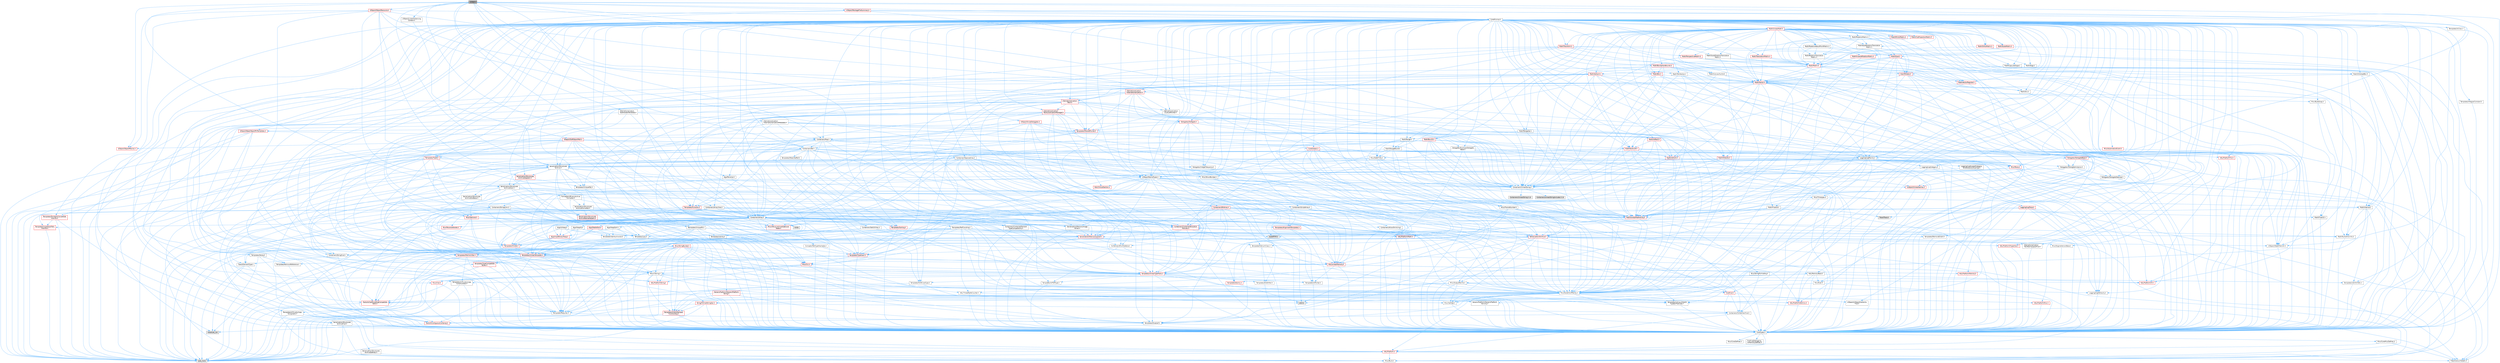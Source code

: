 digraph "Linker.h"
{
 // INTERACTIVE_SVG=YES
 // LATEX_PDF_SIZE
  bgcolor="transparent";
  edge [fontname=Helvetica,fontsize=10,labelfontname=Helvetica,labelfontsize=10];
  node [fontname=Helvetica,fontsize=10,shape=box,height=0.2,width=0.4];
  Node1 [id="Node000001",label="Linker.h",height=0.2,width=0.4,color="gray40", fillcolor="grey60", style="filled", fontcolor="black",tooltip=" "];
  Node1 -> Node2 [id="edge1_Node000001_Node000002",color="steelblue1",style="solid",tooltip=" "];
  Node2 [id="Node000002",label="Containers/Array.h",height=0.2,width=0.4,color="grey40", fillcolor="white", style="filled",URL="$df/dd0/Array_8h.html",tooltip=" "];
  Node2 -> Node3 [id="edge2_Node000002_Node000003",color="steelblue1",style="solid",tooltip=" "];
  Node3 [id="Node000003",label="CoreTypes.h",height=0.2,width=0.4,color="grey40", fillcolor="white", style="filled",URL="$dc/dec/CoreTypes_8h.html",tooltip=" "];
  Node3 -> Node4 [id="edge3_Node000003_Node000004",color="steelblue1",style="solid",tooltip=" "];
  Node4 [id="Node000004",label="HAL/Platform.h",height=0.2,width=0.4,color="red", fillcolor="#FFF0F0", style="filled",URL="$d9/dd0/Platform_8h.html",tooltip=" "];
  Node4 -> Node5 [id="edge4_Node000004_Node000005",color="steelblue1",style="solid",tooltip=" "];
  Node5 [id="Node000005",label="Misc/Build.h",height=0.2,width=0.4,color="grey40", fillcolor="white", style="filled",URL="$d3/dbb/Build_8h.html",tooltip=" "];
  Node4 -> Node7 [id="edge5_Node000004_Node000007",color="steelblue1",style="solid",tooltip=" "];
  Node7 [id="Node000007",label="type_traits",height=0.2,width=0.4,color="grey60", fillcolor="#E0E0E0", style="filled",tooltip=" "];
  Node4 -> Node8 [id="edge6_Node000004_Node000008",color="steelblue1",style="solid",tooltip=" "];
  Node8 [id="Node000008",label="PreprocessorHelpers.h",height=0.2,width=0.4,color="grey40", fillcolor="white", style="filled",URL="$db/ddb/PreprocessorHelpers_8h.html",tooltip=" "];
  Node3 -> Node14 [id="edge7_Node000003_Node000014",color="steelblue1",style="solid",tooltip=" "];
  Node14 [id="Node000014",label="ProfilingDebugging\l/UMemoryDefines.h",height=0.2,width=0.4,color="grey40", fillcolor="white", style="filled",URL="$d2/da2/UMemoryDefines_8h.html",tooltip=" "];
  Node3 -> Node15 [id="edge8_Node000003_Node000015",color="steelblue1",style="solid",tooltip=" "];
  Node15 [id="Node000015",label="Misc/CoreMiscDefines.h",height=0.2,width=0.4,color="grey40", fillcolor="white", style="filled",URL="$da/d38/CoreMiscDefines_8h.html",tooltip=" "];
  Node15 -> Node4 [id="edge9_Node000015_Node000004",color="steelblue1",style="solid",tooltip=" "];
  Node15 -> Node8 [id="edge10_Node000015_Node000008",color="steelblue1",style="solid",tooltip=" "];
  Node3 -> Node16 [id="edge11_Node000003_Node000016",color="steelblue1",style="solid",tooltip=" "];
  Node16 [id="Node000016",label="Misc/CoreDefines.h",height=0.2,width=0.4,color="grey40", fillcolor="white", style="filled",URL="$d3/dd2/CoreDefines_8h.html",tooltip=" "];
  Node2 -> Node17 [id="edge12_Node000002_Node000017",color="steelblue1",style="solid",tooltip=" "];
  Node17 [id="Node000017",label="Misc/AssertionMacros.h",height=0.2,width=0.4,color="grey40", fillcolor="white", style="filled",URL="$d0/dfa/AssertionMacros_8h.html",tooltip=" "];
  Node17 -> Node3 [id="edge13_Node000017_Node000003",color="steelblue1",style="solid",tooltip=" "];
  Node17 -> Node4 [id="edge14_Node000017_Node000004",color="steelblue1",style="solid",tooltip=" "];
  Node17 -> Node18 [id="edge15_Node000017_Node000018",color="steelblue1",style="solid",tooltip=" "];
  Node18 [id="Node000018",label="HAL/PlatformMisc.h",height=0.2,width=0.4,color="red", fillcolor="#FFF0F0", style="filled",URL="$d0/df5/PlatformMisc_8h.html",tooltip=" "];
  Node18 -> Node3 [id="edge16_Node000018_Node000003",color="steelblue1",style="solid",tooltip=" "];
  Node17 -> Node8 [id="edge17_Node000017_Node000008",color="steelblue1",style="solid",tooltip=" "];
  Node17 -> Node54 [id="edge18_Node000017_Node000054",color="steelblue1",style="solid",tooltip=" "];
  Node54 [id="Node000054",label="Templates/EnableIf.h",height=0.2,width=0.4,color="grey40", fillcolor="white", style="filled",URL="$d7/d60/EnableIf_8h.html",tooltip=" "];
  Node54 -> Node3 [id="edge19_Node000054_Node000003",color="steelblue1",style="solid",tooltip=" "];
  Node17 -> Node55 [id="edge20_Node000017_Node000055",color="steelblue1",style="solid",tooltip=" "];
  Node55 [id="Node000055",label="Templates/IsArrayOrRefOf\lTypeByPredicate.h",height=0.2,width=0.4,color="grey40", fillcolor="white", style="filled",URL="$d6/da1/IsArrayOrRefOfTypeByPredicate_8h.html",tooltip=" "];
  Node55 -> Node3 [id="edge21_Node000055_Node000003",color="steelblue1",style="solid",tooltip=" "];
  Node17 -> Node56 [id="edge22_Node000017_Node000056",color="steelblue1",style="solid",tooltip=" "];
  Node56 [id="Node000056",label="Templates/IsValidVariadic\lFunctionArg.h",height=0.2,width=0.4,color="red", fillcolor="#FFF0F0", style="filled",URL="$d0/dc8/IsValidVariadicFunctionArg_8h.html",tooltip=" "];
  Node56 -> Node3 [id="edge23_Node000056_Node000003",color="steelblue1",style="solid",tooltip=" "];
  Node56 -> Node7 [id="edge24_Node000056_Node000007",color="steelblue1",style="solid",tooltip=" "];
  Node17 -> Node58 [id="edge25_Node000017_Node000058",color="steelblue1",style="solid",tooltip=" "];
  Node58 [id="Node000058",label="Traits/IsCharEncodingCompatible\lWith.h",height=0.2,width=0.4,color="red", fillcolor="#FFF0F0", style="filled",URL="$df/dd1/IsCharEncodingCompatibleWith_8h.html",tooltip=" "];
  Node58 -> Node7 [id="edge26_Node000058_Node000007",color="steelblue1",style="solid",tooltip=" "];
  Node17 -> Node60 [id="edge27_Node000017_Node000060",color="steelblue1",style="solid",tooltip=" "];
  Node60 [id="Node000060",label="Misc/VarArgs.h",height=0.2,width=0.4,color="grey40", fillcolor="white", style="filled",URL="$d5/d6f/VarArgs_8h.html",tooltip=" "];
  Node60 -> Node3 [id="edge28_Node000060_Node000003",color="steelblue1",style="solid",tooltip=" "];
  Node17 -> Node61 [id="edge29_Node000017_Node000061",color="steelblue1",style="solid",tooltip=" "];
  Node61 [id="Node000061",label="String/FormatStringSan.h",height=0.2,width=0.4,color="red", fillcolor="#FFF0F0", style="filled",URL="$d3/d8b/FormatStringSan_8h.html",tooltip=" "];
  Node61 -> Node7 [id="edge30_Node000061_Node000007",color="steelblue1",style="solid",tooltip=" "];
  Node61 -> Node3 [id="edge31_Node000061_Node000003",color="steelblue1",style="solid",tooltip=" "];
  Node61 -> Node62 [id="edge32_Node000061_Node000062",color="steelblue1",style="solid",tooltip=" "];
  Node62 [id="Node000062",label="Templates/Requires.h",height=0.2,width=0.4,color="grey40", fillcolor="white", style="filled",URL="$dc/d96/Requires_8h.html",tooltip=" "];
  Node62 -> Node54 [id="edge33_Node000062_Node000054",color="steelblue1",style="solid",tooltip=" "];
  Node62 -> Node7 [id="edge34_Node000062_Node000007",color="steelblue1",style="solid",tooltip=" "];
  Node61 -> Node56 [id="edge35_Node000061_Node000056",color="steelblue1",style="solid",tooltip=" "];
  Node61 -> Node26 [id="edge36_Node000061_Node000026",color="steelblue1",style="solid",tooltip=" "];
  Node26 [id="Node000026",label="Containers/ContainersFwd.h",height=0.2,width=0.4,color="grey40", fillcolor="white", style="filled",URL="$d4/d0a/ContainersFwd_8h.html",tooltip=" "];
  Node26 -> Node4 [id="edge37_Node000026_Node000004",color="steelblue1",style="solid",tooltip=" "];
  Node26 -> Node3 [id="edge38_Node000026_Node000003",color="steelblue1",style="solid",tooltip=" "];
  Node26 -> Node23 [id="edge39_Node000026_Node000023",color="steelblue1",style="solid",tooltip=" "];
  Node23 [id="Node000023",label="Traits/IsContiguousContainer.h",height=0.2,width=0.4,color="red", fillcolor="#FFF0F0", style="filled",URL="$d5/d3c/IsContiguousContainer_8h.html",tooltip=" "];
  Node23 -> Node3 [id="edge40_Node000023_Node000003",color="steelblue1",style="solid",tooltip=" "];
  Node23 -> Node22 [id="edge41_Node000023_Node000022",color="steelblue1",style="solid",tooltip=" "];
  Node22 [id="Node000022",label="initializer_list",height=0.2,width=0.4,color="grey60", fillcolor="#E0E0E0", style="filled",tooltip=" "];
  Node17 -> Node67 [id="edge42_Node000017_Node000067",color="steelblue1",style="solid",tooltip=" "];
  Node67 [id="Node000067",label="atomic",height=0.2,width=0.4,color="grey60", fillcolor="#E0E0E0", style="filled",tooltip=" "];
  Node2 -> Node68 [id="edge43_Node000002_Node000068",color="steelblue1",style="solid",tooltip=" "];
  Node68 [id="Node000068",label="Misc/IntrusiveUnsetOptional\lState.h",height=0.2,width=0.4,color="red", fillcolor="#FFF0F0", style="filled",URL="$d2/d0a/IntrusiveUnsetOptionalState_8h.html",tooltip=" "];
  Node2 -> Node70 [id="edge44_Node000002_Node000070",color="steelblue1",style="solid",tooltip=" "];
  Node70 [id="Node000070",label="Misc/ReverseIterate.h",height=0.2,width=0.4,color="red", fillcolor="#FFF0F0", style="filled",URL="$db/de3/ReverseIterate_8h.html",tooltip=" "];
  Node70 -> Node4 [id="edge45_Node000070_Node000004",color="steelblue1",style="solid",tooltip=" "];
  Node2 -> Node72 [id="edge46_Node000002_Node000072",color="steelblue1",style="solid",tooltip=" "];
  Node72 [id="Node000072",label="HAL/UnrealMemory.h",height=0.2,width=0.4,color="red", fillcolor="#FFF0F0", style="filled",URL="$d9/d96/UnrealMemory_8h.html",tooltip=" "];
  Node72 -> Node3 [id="edge47_Node000072_Node000003",color="steelblue1",style="solid",tooltip=" "];
  Node72 -> Node76 [id="edge48_Node000072_Node000076",color="steelblue1",style="solid",tooltip=" "];
  Node76 [id="Node000076",label="HAL/MemoryBase.h",height=0.2,width=0.4,color="grey40", fillcolor="white", style="filled",URL="$d6/d9f/MemoryBase_8h.html",tooltip=" "];
  Node76 -> Node3 [id="edge49_Node000076_Node000003",color="steelblue1",style="solid",tooltip=" "];
  Node76 -> Node47 [id="edge50_Node000076_Node000047",color="steelblue1",style="solid",tooltip=" "];
  Node47 [id="Node000047",label="HAL/PlatformAtomics.h",height=0.2,width=0.4,color="red", fillcolor="#FFF0F0", style="filled",URL="$d3/d36/PlatformAtomics_8h.html",tooltip=" "];
  Node47 -> Node3 [id="edge51_Node000047_Node000003",color="steelblue1",style="solid",tooltip=" "];
  Node76 -> Node30 [id="edge52_Node000076_Node000030",color="steelblue1",style="solid",tooltip=" "];
  Node30 [id="Node000030",label="HAL/PlatformCrt.h",height=0.2,width=0.4,color="red", fillcolor="#FFF0F0", style="filled",URL="$d8/d75/PlatformCrt_8h.html",tooltip=" "];
  Node76 -> Node77 [id="edge53_Node000076_Node000077",color="steelblue1",style="solid",tooltip=" "];
  Node77 [id="Node000077",label="Misc/Exec.h",height=0.2,width=0.4,color="grey40", fillcolor="white", style="filled",URL="$de/ddb/Exec_8h.html",tooltip=" "];
  Node77 -> Node3 [id="edge54_Node000077_Node000003",color="steelblue1",style="solid",tooltip=" "];
  Node77 -> Node17 [id="edge55_Node000077_Node000017",color="steelblue1",style="solid",tooltip=" "];
  Node76 -> Node78 [id="edge56_Node000076_Node000078",color="steelblue1",style="solid",tooltip=" "];
  Node78 [id="Node000078",label="Misc/OutputDevice.h",height=0.2,width=0.4,color="grey40", fillcolor="white", style="filled",URL="$d7/d32/OutputDevice_8h.html",tooltip=" "];
  Node78 -> Node25 [id="edge57_Node000078_Node000025",color="steelblue1",style="solid",tooltip=" "];
  Node25 [id="Node000025",label="CoreFwd.h",height=0.2,width=0.4,color="red", fillcolor="#FFF0F0", style="filled",URL="$d1/d1e/CoreFwd_8h.html",tooltip=" "];
  Node25 -> Node3 [id="edge58_Node000025_Node000003",color="steelblue1",style="solid",tooltip=" "];
  Node25 -> Node26 [id="edge59_Node000025_Node000026",color="steelblue1",style="solid",tooltip=" "];
  Node25 -> Node28 [id="edge60_Node000025_Node000028",color="steelblue1",style="solid",tooltip=" "];
  Node28 [id="Node000028",label="UObject/UObjectHierarchy\lFwd.h",height=0.2,width=0.4,color="grey40", fillcolor="white", style="filled",URL="$d3/d13/UObjectHierarchyFwd_8h.html",tooltip=" "];
  Node78 -> Node3 [id="edge61_Node000078_Node000003",color="steelblue1",style="solid",tooltip=" "];
  Node78 -> Node79 [id="edge62_Node000078_Node000079",color="steelblue1",style="solid",tooltip=" "];
  Node79 [id="Node000079",label="Logging/LogVerbosity.h",height=0.2,width=0.4,color="grey40", fillcolor="white", style="filled",URL="$d2/d8f/LogVerbosity_8h.html",tooltip=" "];
  Node79 -> Node3 [id="edge63_Node000079_Node000003",color="steelblue1",style="solid",tooltip=" "];
  Node78 -> Node60 [id="edge64_Node000078_Node000060",color="steelblue1",style="solid",tooltip=" "];
  Node78 -> Node55 [id="edge65_Node000078_Node000055",color="steelblue1",style="solid",tooltip=" "];
  Node78 -> Node56 [id="edge66_Node000078_Node000056",color="steelblue1",style="solid",tooltip=" "];
  Node78 -> Node58 [id="edge67_Node000078_Node000058",color="steelblue1",style="solid",tooltip=" "];
  Node76 -> Node80 [id="edge68_Node000076_Node000080",color="steelblue1",style="solid",tooltip=" "];
  Node80 [id="Node000080",label="Templates/Atomic.h",height=0.2,width=0.4,color="red", fillcolor="#FFF0F0", style="filled",URL="$d3/d91/Atomic_8h.html",tooltip=" "];
  Node80 -> Node81 [id="edge69_Node000080_Node000081",color="steelblue1",style="solid",tooltip=" "];
  Node81 [id="Node000081",label="HAL/ThreadSafeCounter.h",height=0.2,width=0.4,color="grey40", fillcolor="white", style="filled",URL="$dc/dc9/ThreadSafeCounter_8h.html",tooltip=" "];
  Node81 -> Node3 [id="edge70_Node000081_Node000003",color="steelblue1",style="solid",tooltip=" "];
  Node81 -> Node47 [id="edge71_Node000081_Node000047",color="steelblue1",style="solid",tooltip=" "];
  Node80 -> Node67 [id="edge72_Node000080_Node000067",color="steelblue1",style="solid",tooltip=" "];
  Node72 -> Node89 [id="edge73_Node000072_Node000089",color="steelblue1",style="solid",tooltip=" "];
  Node89 [id="Node000089",label="HAL/PlatformMemory.h",height=0.2,width=0.4,color="red", fillcolor="#FFF0F0", style="filled",URL="$de/d68/PlatformMemory_8h.html",tooltip=" "];
  Node89 -> Node3 [id="edge74_Node000089_Node000003",color="steelblue1",style="solid",tooltip=" "];
  Node72 -> Node92 [id="edge75_Node000072_Node000092",color="steelblue1",style="solid",tooltip=" "];
  Node92 [id="Node000092",label="Templates/IsPointer.h",height=0.2,width=0.4,color="grey40", fillcolor="white", style="filled",URL="$d7/d05/IsPointer_8h.html",tooltip=" "];
  Node92 -> Node3 [id="edge76_Node000092_Node000003",color="steelblue1",style="solid",tooltip=" "];
  Node2 -> Node93 [id="edge77_Node000002_Node000093",color="steelblue1",style="solid",tooltip=" "];
  Node93 [id="Node000093",label="Templates/UnrealTypeTraits.h",height=0.2,width=0.4,color="red", fillcolor="#FFF0F0", style="filled",URL="$d2/d2d/UnrealTypeTraits_8h.html",tooltip=" "];
  Node93 -> Node3 [id="edge78_Node000093_Node000003",color="steelblue1",style="solid",tooltip=" "];
  Node93 -> Node92 [id="edge79_Node000093_Node000092",color="steelblue1",style="solid",tooltip=" "];
  Node93 -> Node17 [id="edge80_Node000093_Node000017",color="steelblue1",style="solid",tooltip=" "];
  Node93 -> Node85 [id="edge81_Node000093_Node000085",color="steelblue1",style="solid",tooltip=" "];
  Node85 [id="Node000085",label="Templates/AndOrNot.h",height=0.2,width=0.4,color="grey40", fillcolor="white", style="filled",URL="$db/d0a/AndOrNot_8h.html",tooltip=" "];
  Node85 -> Node3 [id="edge82_Node000085_Node000003",color="steelblue1",style="solid",tooltip=" "];
  Node93 -> Node54 [id="edge83_Node000093_Node000054",color="steelblue1",style="solid",tooltip=" "];
  Node93 -> Node94 [id="edge84_Node000093_Node000094",color="steelblue1",style="solid",tooltip=" "];
  Node94 [id="Node000094",label="Templates/IsArithmetic.h",height=0.2,width=0.4,color="grey40", fillcolor="white", style="filled",URL="$d2/d5d/IsArithmetic_8h.html",tooltip=" "];
  Node94 -> Node3 [id="edge85_Node000094_Node000003",color="steelblue1",style="solid",tooltip=" "];
  Node93 -> Node96 [id="edge86_Node000093_Node000096",color="steelblue1",style="solid",tooltip=" "];
  Node96 [id="Node000096",label="Templates/IsPODType.h",height=0.2,width=0.4,color="grey40", fillcolor="white", style="filled",URL="$d7/db1/IsPODType_8h.html",tooltip=" "];
  Node96 -> Node3 [id="edge87_Node000096_Node000003",color="steelblue1",style="solid",tooltip=" "];
  Node93 -> Node97 [id="edge88_Node000093_Node000097",color="steelblue1",style="solid",tooltip=" "];
  Node97 [id="Node000097",label="Templates/IsUECoreType.h",height=0.2,width=0.4,color="grey40", fillcolor="white", style="filled",URL="$d1/db8/IsUECoreType_8h.html",tooltip=" "];
  Node97 -> Node3 [id="edge89_Node000097_Node000003",color="steelblue1",style="solid",tooltip=" "];
  Node97 -> Node7 [id="edge90_Node000097_Node000007",color="steelblue1",style="solid",tooltip=" "];
  Node93 -> Node86 [id="edge91_Node000093_Node000086",color="steelblue1",style="solid",tooltip=" "];
  Node86 [id="Node000086",label="Templates/IsTriviallyCopy\lConstructible.h",height=0.2,width=0.4,color="grey40", fillcolor="white", style="filled",URL="$d3/d78/IsTriviallyCopyConstructible_8h.html",tooltip=" "];
  Node86 -> Node3 [id="edge92_Node000086_Node000003",color="steelblue1",style="solid",tooltip=" "];
  Node86 -> Node7 [id="edge93_Node000086_Node000007",color="steelblue1",style="solid",tooltip=" "];
  Node2 -> Node98 [id="edge94_Node000002_Node000098",color="steelblue1",style="solid",tooltip=" "];
  Node98 [id="Node000098",label="Templates/UnrealTemplate.h",height=0.2,width=0.4,color="red", fillcolor="#FFF0F0", style="filled",URL="$d4/d24/UnrealTemplate_8h.html",tooltip=" "];
  Node98 -> Node3 [id="edge95_Node000098_Node000003",color="steelblue1",style="solid",tooltip=" "];
  Node98 -> Node92 [id="edge96_Node000098_Node000092",color="steelblue1",style="solid",tooltip=" "];
  Node98 -> Node72 [id="edge97_Node000098_Node000072",color="steelblue1",style="solid",tooltip=" "];
  Node98 -> Node93 [id="edge98_Node000098_Node000093",color="steelblue1",style="solid",tooltip=" "];
  Node98 -> Node101 [id="edge99_Node000098_Node000101",color="steelblue1",style="solid",tooltip=" "];
  Node101 [id="Node000101",label="Templates/RemoveReference.h",height=0.2,width=0.4,color="grey40", fillcolor="white", style="filled",URL="$da/dbe/RemoveReference_8h.html",tooltip=" "];
  Node101 -> Node3 [id="edge100_Node000101_Node000003",color="steelblue1",style="solid",tooltip=" "];
  Node98 -> Node62 [id="edge101_Node000098_Node000062",color="steelblue1",style="solid",tooltip=" "];
  Node98 -> Node102 [id="edge102_Node000098_Node000102",color="steelblue1",style="solid",tooltip=" "];
  Node102 [id="Node000102",label="Templates/TypeCompatible\lBytes.h",height=0.2,width=0.4,color="red", fillcolor="#FFF0F0", style="filled",URL="$df/d0a/TypeCompatibleBytes_8h.html",tooltip=" "];
  Node102 -> Node3 [id="edge103_Node000102_Node000003",color="steelblue1",style="solid",tooltip=" "];
  Node102 -> Node7 [id="edge104_Node000102_Node000007",color="steelblue1",style="solid",tooltip=" "];
  Node98 -> Node23 [id="edge105_Node000098_Node000023",color="steelblue1",style="solid",tooltip=" "];
  Node98 -> Node7 [id="edge106_Node000098_Node000007",color="steelblue1",style="solid",tooltip=" "];
  Node2 -> Node104 [id="edge107_Node000002_Node000104",color="steelblue1",style="solid",tooltip=" "];
  Node104 [id="Node000104",label="Containers/AllowShrinking.h",height=0.2,width=0.4,color="grey40", fillcolor="white", style="filled",URL="$d7/d1a/AllowShrinking_8h.html",tooltip=" "];
  Node104 -> Node3 [id="edge108_Node000104_Node000003",color="steelblue1",style="solid",tooltip=" "];
  Node2 -> Node105 [id="edge109_Node000002_Node000105",color="steelblue1",style="solid",tooltip=" "];
  Node105 [id="Node000105",label="Containers/ContainerAllocation\lPolicies.h",height=0.2,width=0.4,color="red", fillcolor="#FFF0F0", style="filled",URL="$d7/dff/ContainerAllocationPolicies_8h.html",tooltip=" "];
  Node105 -> Node3 [id="edge110_Node000105_Node000003",color="steelblue1",style="solid",tooltip=" "];
  Node105 -> Node105 [id="edge111_Node000105_Node000105",color="steelblue1",style="solid",tooltip=" "];
  Node105 -> Node107 [id="edge112_Node000105_Node000107",color="steelblue1",style="solid",tooltip=" "];
  Node107 [id="Node000107",label="HAL/PlatformMath.h",height=0.2,width=0.4,color="red", fillcolor="#FFF0F0", style="filled",URL="$dc/d53/PlatformMath_8h.html",tooltip=" "];
  Node107 -> Node3 [id="edge113_Node000107_Node000003",color="steelblue1",style="solid",tooltip=" "];
  Node105 -> Node72 [id="edge114_Node000105_Node000072",color="steelblue1",style="solid",tooltip=" "];
  Node105 -> Node40 [id="edge115_Node000105_Node000040",color="steelblue1",style="solid",tooltip=" "];
  Node40 [id="Node000040",label="Math/NumericLimits.h",height=0.2,width=0.4,color="grey40", fillcolor="white", style="filled",URL="$df/d1b/NumericLimits_8h.html",tooltip=" "];
  Node40 -> Node3 [id="edge116_Node000040_Node000003",color="steelblue1",style="solid",tooltip=" "];
  Node105 -> Node17 [id="edge117_Node000105_Node000017",color="steelblue1",style="solid",tooltip=" "];
  Node105 -> Node116 [id="edge118_Node000105_Node000116",color="steelblue1",style="solid",tooltip=" "];
  Node116 [id="Node000116",label="Templates/MemoryOps.h",height=0.2,width=0.4,color="red", fillcolor="#FFF0F0", style="filled",URL="$db/dea/MemoryOps_8h.html",tooltip=" "];
  Node116 -> Node3 [id="edge119_Node000116_Node000003",color="steelblue1",style="solid",tooltip=" "];
  Node116 -> Node72 [id="edge120_Node000116_Node000072",color="steelblue1",style="solid",tooltip=" "];
  Node116 -> Node87 [id="edge121_Node000116_Node000087",color="steelblue1",style="solid",tooltip=" "];
  Node87 [id="Node000087",label="Templates/IsTriviallyCopy\lAssignable.h",height=0.2,width=0.4,color="grey40", fillcolor="white", style="filled",URL="$d2/df2/IsTriviallyCopyAssignable_8h.html",tooltip=" "];
  Node87 -> Node3 [id="edge122_Node000087_Node000003",color="steelblue1",style="solid",tooltip=" "];
  Node87 -> Node7 [id="edge123_Node000087_Node000007",color="steelblue1",style="solid",tooltip=" "];
  Node116 -> Node86 [id="edge124_Node000116_Node000086",color="steelblue1",style="solid",tooltip=" "];
  Node116 -> Node62 [id="edge125_Node000116_Node000062",color="steelblue1",style="solid",tooltip=" "];
  Node116 -> Node93 [id="edge126_Node000116_Node000093",color="steelblue1",style="solid",tooltip=" "];
  Node116 -> Node7 [id="edge127_Node000116_Node000007",color="steelblue1",style="solid",tooltip=" "];
  Node105 -> Node102 [id="edge128_Node000105_Node000102",color="steelblue1",style="solid",tooltip=" "];
  Node105 -> Node7 [id="edge129_Node000105_Node000007",color="steelblue1",style="solid",tooltip=" "];
  Node2 -> Node117 [id="edge130_Node000002_Node000117",color="steelblue1",style="solid",tooltip=" "];
  Node117 [id="Node000117",label="Containers/ContainerElement\lTypeCompatibility.h",height=0.2,width=0.4,color="grey40", fillcolor="white", style="filled",URL="$df/ddf/ContainerElementTypeCompatibility_8h.html",tooltip=" "];
  Node117 -> Node3 [id="edge131_Node000117_Node000003",color="steelblue1",style="solid",tooltip=" "];
  Node117 -> Node93 [id="edge132_Node000117_Node000093",color="steelblue1",style="solid",tooltip=" "];
  Node2 -> Node118 [id="edge133_Node000002_Node000118",color="steelblue1",style="solid",tooltip=" "];
  Node118 [id="Node000118",label="Serialization/Archive.h",height=0.2,width=0.4,color="red", fillcolor="#FFF0F0", style="filled",URL="$d7/d3b/Archive_8h.html",tooltip=" "];
  Node118 -> Node25 [id="edge134_Node000118_Node000025",color="steelblue1",style="solid",tooltip=" "];
  Node118 -> Node3 [id="edge135_Node000118_Node000003",color="steelblue1",style="solid",tooltip=" "];
  Node118 -> Node119 [id="edge136_Node000118_Node000119",color="steelblue1",style="solid",tooltip=" "];
  Node119 [id="Node000119",label="HAL/PlatformProperties.h",height=0.2,width=0.4,color="red", fillcolor="#FFF0F0", style="filled",URL="$d9/db0/PlatformProperties_8h.html",tooltip=" "];
  Node119 -> Node3 [id="edge137_Node000119_Node000003",color="steelblue1",style="solid",tooltip=" "];
  Node118 -> Node122 [id="edge138_Node000118_Node000122",color="steelblue1",style="solid",tooltip=" "];
  Node122 [id="Node000122",label="Internationalization\l/TextNamespaceFwd.h",height=0.2,width=0.4,color="grey40", fillcolor="white", style="filled",URL="$d8/d97/TextNamespaceFwd_8h.html",tooltip=" "];
  Node122 -> Node3 [id="edge139_Node000122_Node000003",color="steelblue1",style="solid",tooltip=" "];
  Node118 -> Node17 [id="edge140_Node000118_Node000017",color="steelblue1",style="solid",tooltip=" "];
  Node118 -> Node5 [id="edge141_Node000118_Node000005",color="steelblue1",style="solid",tooltip=" "];
  Node118 -> Node123 [id="edge142_Node000118_Node000123",color="steelblue1",style="solid",tooltip=" "];
  Node123 [id="Node000123",label="Misc/EngineVersionBase.h",height=0.2,width=0.4,color="grey40", fillcolor="white", style="filled",URL="$d5/d2b/EngineVersionBase_8h.html",tooltip=" "];
  Node123 -> Node3 [id="edge143_Node000123_Node000003",color="steelblue1",style="solid",tooltip=" "];
  Node118 -> Node60 [id="edge144_Node000118_Node000060",color="steelblue1",style="solid",tooltip=" "];
  Node118 -> Node54 [id="edge145_Node000118_Node000054",color="steelblue1",style="solid",tooltip=" "];
  Node118 -> Node55 [id="edge146_Node000118_Node000055",color="steelblue1",style="solid",tooltip=" "];
  Node118 -> Node126 [id="edge147_Node000118_Node000126",color="steelblue1",style="solid",tooltip=" "];
  Node126 [id="Node000126",label="Templates/IsEnumClass.h",height=0.2,width=0.4,color="grey40", fillcolor="white", style="filled",URL="$d7/d15/IsEnumClass_8h.html",tooltip=" "];
  Node126 -> Node3 [id="edge148_Node000126_Node000003",color="steelblue1",style="solid",tooltip=" "];
  Node126 -> Node85 [id="edge149_Node000126_Node000085",color="steelblue1",style="solid",tooltip=" "];
  Node118 -> Node56 [id="edge150_Node000118_Node000056",color="steelblue1",style="solid",tooltip=" "];
  Node118 -> Node98 [id="edge151_Node000118_Node000098",color="steelblue1",style="solid",tooltip=" "];
  Node118 -> Node58 [id="edge152_Node000118_Node000058",color="steelblue1",style="solid",tooltip=" "];
  Node118 -> Node127 [id="edge153_Node000118_Node000127",color="steelblue1",style="solid",tooltip=" "];
  Node127 [id="Node000127",label="UObject/ObjectVersion.h",height=0.2,width=0.4,color="grey40", fillcolor="white", style="filled",URL="$da/d63/ObjectVersion_8h.html",tooltip=" "];
  Node127 -> Node3 [id="edge154_Node000127_Node000003",color="steelblue1",style="solid",tooltip=" "];
  Node2 -> Node128 [id="edge155_Node000002_Node000128",color="steelblue1",style="solid",tooltip=" "];
  Node128 [id="Node000128",label="Serialization/MemoryImage\lWriter.h",height=0.2,width=0.4,color="grey40", fillcolor="white", style="filled",URL="$d0/d08/MemoryImageWriter_8h.html",tooltip=" "];
  Node128 -> Node3 [id="edge156_Node000128_Node000003",color="steelblue1",style="solid",tooltip=" "];
  Node128 -> Node129 [id="edge157_Node000128_Node000129",color="steelblue1",style="solid",tooltip=" "];
  Node129 [id="Node000129",label="Serialization/MemoryLayout.h",height=0.2,width=0.4,color="red", fillcolor="#FFF0F0", style="filled",URL="$d7/d66/MemoryLayout_8h.html",tooltip=" "];
  Node129 -> Node132 [id="edge158_Node000129_Node000132",color="steelblue1",style="solid",tooltip=" "];
  Node132 [id="Node000132",label="Containers/EnumAsByte.h",height=0.2,width=0.4,color="grey40", fillcolor="white", style="filled",URL="$d6/d9a/EnumAsByte_8h.html",tooltip=" "];
  Node132 -> Node3 [id="edge159_Node000132_Node000003",color="steelblue1",style="solid",tooltip=" "];
  Node132 -> Node96 [id="edge160_Node000132_Node000096",color="steelblue1",style="solid",tooltip=" "];
  Node132 -> Node133 [id="edge161_Node000132_Node000133",color="steelblue1",style="solid",tooltip=" "];
  Node133 [id="Node000133",label="Templates/TypeHash.h",height=0.2,width=0.4,color="red", fillcolor="#FFF0F0", style="filled",URL="$d1/d62/TypeHash_8h.html",tooltip=" "];
  Node133 -> Node3 [id="edge162_Node000133_Node000003",color="steelblue1",style="solid",tooltip=" "];
  Node133 -> Node62 [id="edge163_Node000133_Node000062",color="steelblue1",style="solid",tooltip=" "];
  Node133 -> Node134 [id="edge164_Node000133_Node000134",color="steelblue1",style="solid",tooltip=" "];
  Node134 [id="Node000134",label="Misc/Crc.h",height=0.2,width=0.4,color="red", fillcolor="#FFF0F0", style="filled",URL="$d4/dd2/Crc_8h.html",tooltip=" "];
  Node134 -> Node3 [id="edge165_Node000134_Node000003",color="steelblue1",style="solid",tooltip=" "];
  Node134 -> Node74 [id="edge166_Node000134_Node000074",color="steelblue1",style="solid",tooltip=" "];
  Node74 [id="Node000074",label="HAL/PlatformString.h",height=0.2,width=0.4,color="red", fillcolor="#FFF0F0", style="filled",URL="$db/db5/PlatformString_8h.html",tooltip=" "];
  Node74 -> Node3 [id="edge167_Node000074_Node000003",color="steelblue1",style="solid",tooltip=" "];
  Node134 -> Node17 [id="edge168_Node000134_Node000017",color="steelblue1",style="solid",tooltip=" "];
  Node134 -> Node135 [id="edge169_Node000134_Node000135",color="steelblue1",style="solid",tooltip=" "];
  Node135 [id="Node000135",label="Misc/CString.h",height=0.2,width=0.4,color="grey40", fillcolor="white", style="filled",URL="$d2/d49/CString_8h.html",tooltip=" "];
  Node135 -> Node3 [id="edge170_Node000135_Node000003",color="steelblue1",style="solid",tooltip=" "];
  Node135 -> Node30 [id="edge171_Node000135_Node000030",color="steelblue1",style="solid",tooltip=" "];
  Node135 -> Node74 [id="edge172_Node000135_Node000074",color="steelblue1",style="solid",tooltip=" "];
  Node135 -> Node17 [id="edge173_Node000135_Node000017",color="steelblue1",style="solid",tooltip=" "];
  Node135 -> Node136 [id="edge174_Node000135_Node000136",color="steelblue1",style="solid",tooltip=" "];
  Node136 [id="Node000136",label="Misc/Char.h",height=0.2,width=0.4,color="red", fillcolor="#FFF0F0", style="filled",URL="$d0/d58/Char_8h.html",tooltip=" "];
  Node136 -> Node3 [id="edge175_Node000136_Node000003",color="steelblue1",style="solid",tooltip=" "];
  Node136 -> Node7 [id="edge176_Node000136_Node000007",color="steelblue1",style="solid",tooltip=" "];
  Node135 -> Node60 [id="edge177_Node000135_Node000060",color="steelblue1",style="solid",tooltip=" "];
  Node135 -> Node55 [id="edge178_Node000135_Node000055",color="steelblue1",style="solid",tooltip=" "];
  Node135 -> Node56 [id="edge179_Node000135_Node000056",color="steelblue1",style="solid",tooltip=" "];
  Node135 -> Node58 [id="edge180_Node000135_Node000058",color="steelblue1",style="solid",tooltip=" "];
  Node134 -> Node136 [id="edge181_Node000134_Node000136",color="steelblue1",style="solid",tooltip=" "];
  Node134 -> Node93 [id="edge182_Node000134_Node000093",color="steelblue1",style="solid",tooltip=" "];
  Node133 -> Node7 [id="edge183_Node000133_Node000007",color="steelblue1",style="solid",tooltip=" "];
  Node129 -> Node20 [id="edge184_Node000129_Node000020",color="steelblue1",style="solid",tooltip=" "];
  Node20 [id="Node000020",label="Containers/StringFwd.h",height=0.2,width=0.4,color="grey40", fillcolor="white", style="filled",URL="$df/d37/StringFwd_8h.html",tooltip=" "];
  Node20 -> Node3 [id="edge185_Node000020_Node000003",color="steelblue1",style="solid",tooltip=" "];
  Node20 -> Node21 [id="edge186_Node000020_Node000021",color="steelblue1",style="solid",tooltip=" "];
  Node21 [id="Node000021",label="Traits/ElementType.h",height=0.2,width=0.4,color="grey40", fillcolor="white", style="filled",URL="$d5/d4f/ElementType_8h.html",tooltip=" "];
  Node21 -> Node4 [id="edge187_Node000021_Node000004",color="steelblue1",style="solid",tooltip=" "];
  Node21 -> Node22 [id="edge188_Node000021_Node000022",color="steelblue1",style="solid",tooltip=" "];
  Node21 -> Node7 [id="edge189_Node000021_Node000007",color="steelblue1",style="solid",tooltip=" "];
  Node20 -> Node23 [id="edge190_Node000020_Node000023",color="steelblue1",style="solid",tooltip=" "];
  Node129 -> Node72 [id="edge191_Node000129_Node000072",color="steelblue1",style="solid",tooltip=" "];
  Node129 -> Node54 [id="edge192_Node000129_Node000054",color="steelblue1",style="solid",tooltip=" "];
  Node129 -> Node98 [id="edge193_Node000129_Node000098",color="steelblue1",style="solid",tooltip=" "];
  Node2 -> Node142 [id="edge194_Node000002_Node000142",color="steelblue1",style="solid",tooltip=" "];
  Node142 [id="Node000142",label="Algo/Heapify.h",height=0.2,width=0.4,color="grey40", fillcolor="white", style="filled",URL="$d0/d2a/Heapify_8h.html",tooltip=" "];
  Node142 -> Node143 [id="edge195_Node000142_Node000143",color="steelblue1",style="solid",tooltip=" "];
  Node143 [id="Node000143",label="Algo/Impl/BinaryHeap.h",height=0.2,width=0.4,color="red", fillcolor="#FFF0F0", style="filled",URL="$d7/da3/Algo_2Impl_2BinaryHeap_8h.html",tooltip=" "];
  Node143 -> Node144 [id="edge196_Node000143_Node000144",color="steelblue1",style="solid",tooltip=" "];
  Node144 [id="Node000144",label="Templates/Invoke.h",height=0.2,width=0.4,color="red", fillcolor="#FFF0F0", style="filled",URL="$d7/deb/Invoke_8h.html",tooltip=" "];
  Node144 -> Node3 [id="edge197_Node000144_Node000003",color="steelblue1",style="solid",tooltip=" "];
  Node144 -> Node98 [id="edge198_Node000144_Node000098",color="steelblue1",style="solid",tooltip=" "];
  Node144 -> Node7 [id="edge199_Node000144_Node000007",color="steelblue1",style="solid",tooltip=" "];
  Node143 -> Node7 [id="edge200_Node000143_Node000007",color="steelblue1",style="solid",tooltip=" "];
  Node142 -> Node148 [id="edge201_Node000142_Node000148",color="steelblue1",style="solid",tooltip=" "];
  Node148 [id="Node000148",label="Templates/IdentityFunctor.h",height=0.2,width=0.4,color="grey40", fillcolor="white", style="filled",URL="$d7/d2e/IdentityFunctor_8h.html",tooltip=" "];
  Node148 -> Node4 [id="edge202_Node000148_Node000004",color="steelblue1",style="solid",tooltip=" "];
  Node142 -> Node144 [id="edge203_Node000142_Node000144",color="steelblue1",style="solid",tooltip=" "];
  Node142 -> Node149 [id="edge204_Node000142_Node000149",color="steelblue1",style="solid",tooltip=" "];
  Node149 [id="Node000149",label="Templates/Less.h",height=0.2,width=0.4,color="grey40", fillcolor="white", style="filled",URL="$de/dc8/Less_8h.html",tooltip=" "];
  Node149 -> Node3 [id="edge205_Node000149_Node000003",color="steelblue1",style="solid",tooltip=" "];
  Node149 -> Node98 [id="edge206_Node000149_Node000098",color="steelblue1",style="solid",tooltip=" "];
  Node142 -> Node98 [id="edge207_Node000142_Node000098",color="steelblue1",style="solid",tooltip=" "];
  Node2 -> Node150 [id="edge208_Node000002_Node000150",color="steelblue1",style="solid",tooltip=" "];
  Node150 [id="Node000150",label="Algo/HeapSort.h",height=0.2,width=0.4,color="grey40", fillcolor="white", style="filled",URL="$d3/d92/HeapSort_8h.html",tooltip=" "];
  Node150 -> Node143 [id="edge209_Node000150_Node000143",color="steelblue1",style="solid",tooltip=" "];
  Node150 -> Node148 [id="edge210_Node000150_Node000148",color="steelblue1",style="solid",tooltip=" "];
  Node150 -> Node149 [id="edge211_Node000150_Node000149",color="steelblue1",style="solid",tooltip=" "];
  Node150 -> Node98 [id="edge212_Node000150_Node000098",color="steelblue1",style="solid",tooltip=" "];
  Node2 -> Node151 [id="edge213_Node000002_Node000151",color="steelblue1",style="solid",tooltip=" "];
  Node151 [id="Node000151",label="Algo/IsHeap.h",height=0.2,width=0.4,color="grey40", fillcolor="white", style="filled",URL="$de/d32/IsHeap_8h.html",tooltip=" "];
  Node151 -> Node143 [id="edge214_Node000151_Node000143",color="steelblue1",style="solid",tooltip=" "];
  Node151 -> Node148 [id="edge215_Node000151_Node000148",color="steelblue1",style="solid",tooltip=" "];
  Node151 -> Node144 [id="edge216_Node000151_Node000144",color="steelblue1",style="solid",tooltip=" "];
  Node151 -> Node149 [id="edge217_Node000151_Node000149",color="steelblue1",style="solid",tooltip=" "];
  Node151 -> Node98 [id="edge218_Node000151_Node000098",color="steelblue1",style="solid",tooltip=" "];
  Node2 -> Node143 [id="edge219_Node000002_Node000143",color="steelblue1",style="solid",tooltip=" "];
  Node2 -> Node152 [id="edge220_Node000002_Node000152",color="steelblue1",style="solid",tooltip=" "];
  Node152 [id="Node000152",label="Algo/StableSort.h",height=0.2,width=0.4,color="red", fillcolor="#FFF0F0", style="filled",URL="$d7/d3c/StableSort_8h.html",tooltip=" "];
  Node152 -> Node148 [id="edge221_Node000152_Node000148",color="steelblue1",style="solid",tooltip=" "];
  Node152 -> Node144 [id="edge222_Node000152_Node000144",color="steelblue1",style="solid",tooltip=" "];
  Node152 -> Node149 [id="edge223_Node000152_Node000149",color="steelblue1",style="solid",tooltip=" "];
  Node152 -> Node98 [id="edge224_Node000152_Node000098",color="steelblue1",style="solid",tooltip=" "];
  Node2 -> Node155 [id="edge225_Node000002_Node000155",color="steelblue1",style="solid",tooltip=" "];
  Node155 [id="Node000155",label="Concepts/GetTypeHashable.h",height=0.2,width=0.4,color="grey40", fillcolor="white", style="filled",URL="$d3/da2/GetTypeHashable_8h.html",tooltip=" "];
  Node155 -> Node3 [id="edge226_Node000155_Node000003",color="steelblue1",style="solid",tooltip=" "];
  Node155 -> Node133 [id="edge227_Node000155_Node000133",color="steelblue1",style="solid",tooltip=" "];
  Node2 -> Node148 [id="edge228_Node000002_Node000148",color="steelblue1",style="solid",tooltip=" "];
  Node2 -> Node144 [id="edge229_Node000002_Node000144",color="steelblue1",style="solid",tooltip=" "];
  Node2 -> Node149 [id="edge230_Node000002_Node000149",color="steelblue1",style="solid",tooltip=" "];
  Node2 -> Node156 [id="edge231_Node000002_Node000156",color="steelblue1",style="solid",tooltip=" "];
  Node156 [id="Node000156",label="Templates/LosesQualifiers\lFromTo.h",height=0.2,width=0.4,color="red", fillcolor="#FFF0F0", style="filled",URL="$d2/db3/LosesQualifiersFromTo_8h.html",tooltip=" "];
  Node156 -> Node7 [id="edge232_Node000156_Node000007",color="steelblue1",style="solid",tooltip=" "];
  Node2 -> Node62 [id="edge233_Node000002_Node000062",color="steelblue1",style="solid",tooltip=" "];
  Node2 -> Node157 [id="edge234_Node000002_Node000157",color="steelblue1",style="solid",tooltip=" "];
  Node157 [id="Node000157",label="Templates/Sorting.h",height=0.2,width=0.4,color="red", fillcolor="#FFF0F0", style="filled",URL="$d3/d9e/Sorting_8h.html",tooltip=" "];
  Node157 -> Node3 [id="edge235_Node000157_Node000003",color="steelblue1",style="solid",tooltip=" "];
  Node157 -> Node107 [id="edge236_Node000157_Node000107",color="steelblue1",style="solid",tooltip=" "];
  Node157 -> Node149 [id="edge237_Node000157_Node000149",color="steelblue1",style="solid",tooltip=" "];
  Node2 -> Node161 [id="edge238_Node000002_Node000161",color="steelblue1",style="solid",tooltip=" "];
  Node161 [id="Node000161",label="Templates/AlignmentTemplates.h",height=0.2,width=0.4,color="red", fillcolor="#FFF0F0", style="filled",URL="$dd/d32/AlignmentTemplates_8h.html",tooltip=" "];
  Node161 -> Node3 [id="edge239_Node000161_Node000003",color="steelblue1",style="solid",tooltip=" "];
  Node161 -> Node92 [id="edge240_Node000161_Node000092",color="steelblue1",style="solid",tooltip=" "];
  Node2 -> Node21 [id="edge241_Node000002_Node000021",color="steelblue1",style="solid",tooltip=" "];
  Node2 -> Node113 [id="edge242_Node000002_Node000113",color="steelblue1",style="solid",tooltip=" "];
  Node113 [id="Node000113",label="limits",height=0.2,width=0.4,color="grey60", fillcolor="#E0E0E0", style="filled",tooltip=" "];
  Node2 -> Node7 [id="edge243_Node000002_Node000007",color="steelblue1",style="solid",tooltip=" "];
  Node1 -> Node162 [id="edge244_Node000001_Node000162",color="steelblue1",style="solid",tooltip=" "];
  Node162 [id="Node000162",label="Containers/ArrayView.h",height=0.2,width=0.4,color="grey40", fillcolor="white", style="filled",URL="$d7/df4/ArrayView_8h.html",tooltip=" "];
  Node162 -> Node3 [id="edge245_Node000162_Node000003",color="steelblue1",style="solid",tooltip=" "];
  Node162 -> Node26 [id="edge246_Node000162_Node000026",color="steelblue1",style="solid",tooltip=" "];
  Node162 -> Node17 [id="edge247_Node000162_Node000017",color="steelblue1",style="solid",tooltip=" "];
  Node162 -> Node70 [id="edge248_Node000162_Node000070",color="steelblue1",style="solid",tooltip=" "];
  Node162 -> Node68 [id="edge249_Node000162_Node000068",color="steelblue1",style="solid",tooltip=" "];
  Node162 -> Node144 [id="edge250_Node000162_Node000144",color="steelblue1",style="solid",tooltip=" "];
  Node162 -> Node93 [id="edge251_Node000162_Node000093",color="steelblue1",style="solid",tooltip=" "];
  Node162 -> Node21 [id="edge252_Node000162_Node000021",color="steelblue1",style="solid",tooltip=" "];
  Node162 -> Node2 [id="edge253_Node000162_Node000002",color="steelblue1",style="solid",tooltip=" "];
  Node162 -> Node160 [id="edge254_Node000162_Node000160",color="steelblue1",style="solid",tooltip=" "];
  Node160 [id="Node000160",label="Math/UnrealMathUtility.h",height=0.2,width=0.4,color="red", fillcolor="#FFF0F0", style="filled",URL="$db/db8/UnrealMathUtility_8h.html",tooltip=" "];
  Node160 -> Node3 [id="edge255_Node000160_Node000003",color="steelblue1",style="solid",tooltip=" "];
  Node160 -> Node17 [id="edge256_Node000160_Node000017",color="steelblue1",style="solid",tooltip=" "];
  Node160 -> Node107 [id="edge257_Node000160_Node000107",color="steelblue1",style="solid",tooltip=" "];
  Node160 -> Node62 [id="edge258_Node000160_Node000062",color="steelblue1",style="solid",tooltip=" "];
  Node162 -> Node7 [id="edge259_Node000162_Node000007",color="steelblue1",style="solid",tooltip=" "];
  Node1 -> Node163 [id="edge260_Node000001_Node000163",color="steelblue1",style="solid",tooltip=" "];
  Node163 [id="Node000163",label="Containers/Map.h",height=0.2,width=0.4,color="grey40", fillcolor="white", style="filled",URL="$df/d79/Map_8h.html",tooltip=" "];
  Node163 -> Node3 [id="edge261_Node000163_Node000003",color="steelblue1",style="solid",tooltip=" "];
  Node163 -> Node164 [id="edge262_Node000163_Node000164",color="steelblue1",style="solid",tooltip=" "];
  Node164 [id="Node000164",label="Algo/Reverse.h",height=0.2,width=0.4,color="grey40", fillcolor="white", style="filled",URL="$d5/d93/Reverse_8h.html",tooltip=" "];
  Node164 -> Node3 [id="edge263_Node000164_Node000003",color="steelblue1",style="solid",tooltip=" "];
  Node164 -> Node98 [id="edge264_Node000164_Node000098",color="steelblue1",style="solid",tooltip=" "];
  Node163 -> Node117 [id="edge265_Node000163_Node000117",color="steelblue1",style="solid",tooltip=" "];
  Node163 -> Node165 [id="edge266_Node000163_Node000165",color="steelblue1",style="solid",tooltip=" "];
  Node165 [id="Node000165",label="Containers/Set.h",height=0.2,width=0.4,color="grey40", fillcolor="white", style="filled",URL="$d4/d45/Set_8h.html",tooltip=" "];
  Node165 -> Node105 [id="edge267_Node000165_Node000105",color="steelblue1",style="solid",tooltip=" "];
  Node165 -> Node117 [id="edge268_Node000165_Node000117",color="steelblue1",style="solid",tooltip=" "];
  Node165 -> Node166 [id="edge269_Node000165_Node000166",color="steelblue1",style="solid",tooltip=" "];
  Node166 [id="Node000166",label="Containers/SetUtilities.h",height=0.2,width=0.4,color="grey40", fillcolor="white", style="filled",URL="$dc/de5/SetUtilities_8h.html",tooltip=" "];
  Node166 -> Node3 [id="edge270_Node000166_Node000003",color="steelblue1",style="solid",tooltip=" "];
  Node166 -> Node129 [id="edge271_Node000166_Node000129",color="steelblue1",style="solid",tooltip=" "];
  Node166 -> Node116 [id="edge272_Node000166_Node000116",color="steelblue1",style="solid",tooltip=" "];
  Node166 -> Node93 [id="edge273_Node000166_Node000093",color="steelblue1",style="solid",tooltip=" "];
  Node165 -> Node167 [id="edge274_Node000165_Node000167",color="steelblue1",style="solid",tooltip=" "];
  Node167 [id="Node000167",label="Containers/SparseArray.h",height=0.2,width=0.4,color="grey40", fillcolor="white", style="filled",URL="$d5/dbf/SparseArray_8h.html",tooltip=" "];
  Node167 -> Node3 [id="edge275_Node000167_Node000003",color="steelblue1",style="solid",tooltip=" "];
  Node167 -> Node17 [id="edge276_Node000167_Node000017",color="steelblue1",style="solid",tooltip=" "];
  Node167 -> Node72 [id="edge277_Node000167_Node000072",color="steelblue1",style="solid",tooltip=" "];
  Node167 -> Node93 [id="edge278_Node000167_Node000093",color="steelblue1",style="solid",tooltip=" "];
  Node167 -> Node98 [id="edge279_Node000167_Node000098",color="steelblue1",style="solid",tooltip=" "];
  Node167 -> Node105 [id="edge280_Node000167_Node000105",color="steelblue1",style="solid",tooltip=" "];
  Node167 -> Node149 [id="edge281_Node000167_Node000149",color="steelblue1",style="solid",tooltip=" "];
  Node167 -> Node2 [id="edge282_Node000167_Node000002",color="steelblue1",style="solid",tooltip=" "];
  Node167 -> Node160 [id="edge283_Node000167_Node000160",color="steelblue1",style="solid",tooltip=" "];
  Node167 -> Node168 [id="edge284_Node000167_Node000168",color="steelblue1",style="solid",tooltip=" "];
  Node168 [id="Node000168",label="Containers/ScriptArray.h",height=0.2,width=0.4,color="grey40", fillcolor="white", style="filled",URL="$dc/daf/ScriptArray_8h.html",tooltip=" "];
  Node168 -> Node3 [id="edge285_Node000168_Node000003",color="steelblue1",style="solid",tooltip=" "];
  Node168 -> Node17 [id="edge286_Node000168_Node000017",color="steelblue1",style="solid",tooltip=" "];
  Node168 -> Node72 [id="edge287_Node000168_Node000072",color="steelblue1",style="solid",tooltip=" "];
  Node168 -> Node104 [id="edge288_Node000168_Node000104",color="steelblue1",style="solid",tooltip=" "];
  Node168 -> Node105 [id="edge289_Node000168_Node000105",color="steelblue1",style="solid",tooltip=" "];
  Node168 -> Node2 [id="edge290_Node000168_Node000002",color="steelblue1",style="solid",tooltip=" "];
  Node168 -> Node22 [id="edge291_Node000168_Node000022",color="steelblue1",style="solid",tooltip=" "];
  Node167 -> Node169 [id="edge292_Node000167_Node000169",color="steelblue1",style="solid",tooltip=" "];
  Node169 [id="Node000169",label="Containers/BitArray.h",height=0.2,width=0.4,color="red", fillcolor="#FFF0F0", style="filled",URL="$d1/de4/BitArray_8h.html",tooltip=" "];
  Node169 -> Node105 [id="edge293_Node000169_Node000105",color="steelblue1",style="solid",tooltip=" "];
  Node169 -> Node3 [id="edge294_Node000169_Node000003",color="steelblue1",style="solid",tooltip=" "];
  Node169 -> Node47 [id="edge295_Node000169_Node000047",color="steelblue1",style="solid",tooltip=" "];
  Node169 -> Node72 [id="edge296_Node000169_Node000072",color="steelblue1",style="solid",tooltip=" "];
  Node169 -> Node160 [id="edge297_Node000169_Node000160",color="steelblue1",style="solid",tooltip=" "];
  Node169 -> Node17 [id="edge298_Node000169_Node000017",color="steelblue1",style="solid",tooltip=" "];
  Node169 -> Node118 [id="edge299_Node000169_Node000118",color="steelblue1",style="solid",tooltip=" "];
  Node169 -> Node128 [id="edge300_Node000169_Node000128",color="steelblue1",style="solid",tooltip=" "];
  Node169 -> Node129 [id="edge301_Node000169_Node000129",color="steelblue1",style="solid",tooltip=" "];
  Node169 -> Node54 [id="edge302_Node000169_Node000054",color="steelblue1",style="solid",tooltip=" "];
  Node169 -> Node144 [id="edge303_Node000169_Node000144",color="steelblue1",style="solid",tooltip=" "];
  Node169 -> Node98 [id="edge304_Node000169_Node000098",color="steelblue1",style="solid",tooltip=" "];
  Node169 -> Node93 [id="edge305_Node000169_Node000093",color="steelblue1",style="solid",tooltip=" "];
  Node167 -> Node170 [id="edge306_Node000167_Node000170",color="steelblue1",style="solid",tooltip=" "];
  Node170 [id="Node000170",label="Serialization/Structured\lArchive.h",height=0.2,width=0.4,color="grey40", fillcolor="white", style="filled",URL="$d9/d1e/StructuredArchive_8h.html",tooltip=" "];
  Node170 -> Node2 [id="edge307_Node000170_Node000002",color="steelblue1",style="solid",tooltip=" "];
  Node170 -> Node105 [id="edge308_Node000170_Node000105",color="steelblue1",style="solid",tooltip=" "];
  Node170 -> Node3 [id="edge309_Node000170_Node000003",color="steelblue1",style="solid",tooltip=" "];
  Node170 -> Node171 [id="edge310_Node000170_Node000171",color="steelblue1",style="solid",tooltip=" "];
  Node171 [id="Node000171",label="Formatters/BinaryArchive\lFormatter.h",height=0.2,width=0.4,color="grey40", fillcolor="white", style="filled",URL="$d2/d01/BinaryArchiveFormatter_8h.html",tooltip=" "];
  Node171 -> Node2 [id="edge311_Node000171_Node000002",color="steelblue1",style="solid",tooltip=" "];
  Node171 -> Node4 [id="edge312_Node000171_Node000004",color="steelblue1",style="solid",tooltip=" "];
  Node171 -> Node118 [id="edge313_Node000171_Node000118",color="steelblue1",style="solid",tooltip=" "];
  Node171 -> Node172 [id="edge314_Node000171_Node000172",color="steelblue1",style="solid",tooltip=" "];
  Node172 [id="Node000172",label="Serialization/Structured\lArchiveFormatter.h",height=0.2,width=0.4,color="grey40", fillcolor="white", style="filled",URL="$db/dfe/StructuredArchiveFormatter_8h.html",tooltip=" "];
  Node172 -> Node2 [id="edge315_Node000172_Node000002",color="steelblue1",style="solid",tooltip=" "];
  Node172 -> Node25 [id="edge316_Node000172_Node000025",color="steelblue1",style="solid",tooltip=" "];
  Node172 -> Node3 [id="edge317_Node000172_Node000003",color="steelblue1",style="solid",tooltip=" "];
  Node172 -> Node173 [id="edge318_Node000172_Node000173",color="steelblue1",style="solid",tooltip=" "];
  Node173 [id="Node000173",label="Serialization/Structured\lArchiveNameHelpers.h",height=0.2,width=0.4,color="red", fillcolor="#FFF0F0", style="filled",URL="$d0/d7b/StructuredArchiveNameHelpers_8h.html",tooltip=" "];
  Node173 -> Node3 [id="edge319_Node000173_Node000003",color="steelblue1",style="solid",tooltip=" "];
  Node171 -> Node173 [id="edge320_Node000171_Node000173",color="steelblue1",style="solid",tooltip=" "];
  Node170 -> Node5 [id="edge321_Node000170_Node000005",color="steelblue1",style="solid",tooltip=" "];
  Node170 -> Node118 [id="edge322_Node000170_Node000118",color="steelblue1",style="solid",tooltip=" "];
  Node170 -> Node174 [id="edge323_Node000170_Node000174",color="steelblue1",style="solid",tooltip=" "];
  Node174 [id="Node000174",label="Serialization/Structured\lArchiveAdapters.h",height=0.2,width=0.4,color="red", fillcolor="#FFF0F0", style="filled",URL="$d3/de1/StructuredArchiveAdapters_8h.html",tooltip=" "];
  Node174 -> Node3 [id="edge324_Node000174_Node000003",color="steelblue1",style="solid",tooltip=" "];
  Node174 -> Node177 [id="edge325_Node000174_Node000177",color="steelblue1",style="solid",tooltip=" "];
  Node177 [id="Node000177",label="Serialization/Structured\lArchiveSlots.h",height=0.2,width=0.4,color="grey40", fillcolor="white", style="filled",URL="$d2/d87/StructuredArchiveSlots_8h.html",tooltip=" "];
  Node177 -> Node2 [id="edge326_Node000177_Node000002",color="steelblue1",style="solid",tooltip=" "];
  Node177 -> Node3 [id="edge327_Node000177_Node000003",color="steelblue1",style="solid",tooltip=" "];
  Node177 -> Node171 [id="edge328_Node000177_Node000171",color="steelblue1",style="solid",tooltip=" "];
  Node177 -> Node5 [id="edge329_Node000177_Node000005",color="steelblue1",style="solid",tooltip=" "];
  Node177 -> Node178 [id="edge330_Node000177_Node000178",color="steelblue1",style="solid",tooltip=" "];
  Node178 [id="Node000178",label="Misc/Optional.h",height=0.2,width=0.4,color="red", fillcolor="#FFF0F0", style="filled",URL="$d2/dae/Optional_8h.html",tooltip=" "];
  Node178 -> Node3 [id="edge331_Node000178_Node000003",color="steelblue1",style="solid",tooltip=" "];
  Node178 -> Node17 [id="edge332_Node000178_Node000017",color="steelblue1",style="solid",tooltip=" "];
  Node178 -> Node68 [id="edge333_Node000178_Node000068",color="steelblue1",style="solid",tooltip=" "];
  Node178 -> Node116 [id="edge334_Node000178_Node000116",color="steelblue1",style="solid",tooltip=" "];
  Node178 -> Node98 [id="edge335_Node000178_Node000098",color="steelblue1",style="solid",tooltip=" "];
  Node178 -> Node118 [id="edge336_Node000178_Node000118",color="steelblue1",style="solid",tooltip=" "];
  Node177 -> Node118 [id="edge337_Node000177_Node000118",color="steelblue1",style="solid",tooltip=" "];
  Node177 -> Node179 [id="edge338_Node000177_Node000179",color="steelblue1",style="solid",tooltip=" "];
  Node179 [id="Node000179",label="Serialization/Structured\lArchiveFwd.h",height=0.2,width=0.4,color="grey40", fillcolor="white", style="filled",URL="$d2/df9/StructuredArchiveFwd_8h.html",tooltip=" "];
  Node179 -> Node3 [id="edge339_Node000179_Node000003",color="steelblue1",style="solid",tooltip=" "];
  Node179 -> Node5 [id="edge340_Node000179_Node000005",color="steelblue1",style="solid",tooltip=" "];
  Node179 -> Node7 [id="edge341_Node000179_Node000007",color="steelblue1",style="solid",tooltip=" "];
  Node177 -> Node173 [id="edge342_Node000177_Node000173",color="steelblue1",style="solid",tooltip=" "];
  Node177 -> Node180 [id="edge343_Node000177_Node000180",color="steelblue1",style="solid",tooltip=" "];
  Node180 [id="Node000180",label="Serialization/Structured\lArchiveSlotBase.h",height=0.2,width=0.4,color="grey40", fillcolor="white", style="filled",URL="$d9/d9a/StructuredArchiveSlotBase_8h.html",tooltip=" "];
  Node180 -> Node3 [id="edge344_Node000180_Node000003",color="steelblue1",style="solid",tooltip=" "];
  Node177 -> Node54 [id="edge345_Node000177_Node000054",color="steelblue1",style="solid",tooltip=" "];
  Node177 -> Node126 [id="edge346_Node000177_Node000126",color="steelblue1",style="solid",tooltip=" "];
  Node174 -> Node181 [id="edge347_Node000174_Node000181",color="steelblue1",style="solid",tooltip=" "];
  Node181 [id="Node000181",label="Templates/UniqueObj.h",height=0.2,width=0.4,color="grey40", fillcolor="white", style="filled",URL="$da/d95/UniqueObj_8h.html",tooltip=" "];
  Node181 -> Node3 [id="edge348_Node000181_Node000003",color="steelblue1",style="solid",tooltip=" "];
  Node181 -> Node182 [id="edge349_Node000181_Node000182",color="steelblue1",style="solid",tooltip=" "];
  Node182 [id="Node000182",label="Templates/UniquePtr.h",height=0.2,width=0.4,color="grey40", fillcolor="white", style="filled",URL="$de/d1a/UniquePtr_8h.html",tooltip=" "];
  Node182 -> Node3 [id="edge350_Node000182_Node000003",color="steelblue1",style="solid",tooltip=" "];
  Node182 -> Node98 [id="edge351_Node000182_Node000098",color="steelblue1",style="solid",tooltip=" "];
  Node182 -> Node183 [id="edge352_Node000182_Node000183",color="steelblue1",style="solid",tooltip=" "];
  Node183 [id="Node000183",label="Templates/IsArray.h",height=0.2,width=0.4,color="grey40", fillcolor="white", style="filled",URL="$d8/d8d/IsArray_8h.html",tooltip=" "];
  Node183 -> Node3 [id="edge353_Node000183_Node000003",color="steelblue1",style="solid",tooltip=" "];
  Node182 -> Node184 [id="edge354_Node000182_Node000184",color="steelblue1",style="solid",tooltip=" "];
  Node184 [id="Node000184",label="Templates/RemoveExtent.h",height=0.2,width=0.4,color="grey40", fillcolor="white", style="filled",URL="$dc/de9/RemoveExtent_8h.html",tooltip=" "];
  Node184 -> Node3 [id="edge355_Node000184_Node000003",color="steelblue1",style="solid",tooltip=" "];
  Node182 -> Node62 [id="edge356_Node000182_Node000062",color="steelblue1",style="solid",tooltip=" "];
  Node182 -> Node129 [id="edge357_Node000182_Node000129",color="steelblue1",style="solid",tooltip=" "];
  Node182 -> Node7 [id="edge358_Node000182_Node000007",color="steelblue1",style="solid",tooltip=" "];
  Node170 -> Node185 [id="edge359_Node000170_Node000185",color="steelblue1",style="solid",tooltip=" "];
  Node185 [id="Node000185",label="Serialization/Structured\lArchiveDefines.h",height=0.2,width=0.4,color="grey40", fillcolor="white", style="filled",URL="$d3/d61/StructuredArchiveDefines_8h.html",tooltip=" "];
  Node185 -> Node5 [id="edge360_Node000185_Node000005",color="steelblue1",style="solid",tooltip=" "];
  Node170 -> Node172 [id="edge361_Node000170_Node000172",color="steelblue1",style="solid",tooltip=" "];
  Node170 -> Node179 [id="edge362_Node000170_Node000179",color="steelblue1",style="solid",tooltip=" "];
  Node170 -> Node173 [id="edge363_Node000170_Node000173",color="steelblue1",style="solid",tooltip=" "];
  Node170 -> Node180 [id="edge364_Node000170_Node000180",color="steelblue1",style="solid",tooltip=" "];
  Node170 -> Node177 [id="edge365_Node000170_Node000177",color="steelblue1",style="solid",tooltip=" "];
  Node170 -> Node181 [id="edge366_Node000170_Node000181",color="steelblue1",style="solid",tooltip=" "];
  Node167 -> Node128 [id="edge367_Node000167_Node000128",color="steelblue1",style="solid",tooltip=" "];
  Node167 -> Node186 [id="edge368_Node000167_Node000186",color="steelblue1",style="solid",tooltip=" "];
  Node186 [id="Node000186",label="Containers/UnrealString.h",height=0.2,width=0.4,color="grey40", fillcolor="white", style="filled",URL="$d5/dba/UnrealString_8h.html",tooltip=" "];
  Node186 -> Node187 [id="edge369_Node000186_Node000187",color="steelblue1",style="solid",tooltip=" "];
  Node187 [id="Node000187",label="Containers/UnrealStringIncludes.h.inl",height=0.2,width=0.4,color="grey60", fillcolor="#E0E0E0", style="filled",tooltip=" "];
  Node186 -> Node188 [id="edge370_Node000186_Node000188",color="steelblue1",style="solid",tooltip=" "];
  Node188 [id="Node000188",label="Containers/UnrealString.h.inl",height=0.2,width=0.4,color="grey60", fillcolor="#E0E0E0", style="filled",tooltip=" "];
  Node186 -> Node189 [id="edge371_Node000186_Node000189",color="steelblue1",style="solid",tooltip=" "];
  Node189 [id="Node000189",label="Misc/StringFormatArg.h",height=0.2,width=0.4,color="grey40", fillcolor="white", style="filled",URL="$d2/d16/StringFormatArg_8h.html",tooltip=" "];
  Node189 -> Node26 [id="edge372_Node000189_Node000026",color="steelblue1",style="solid",tooltip=" "];
  Node167 -> Node68 [id="edge373_Node000167_Node000068",color="steelblue1",style="solid",tooltip=" "];
  Node165 -> Node26 [id="edge374_Node000165_Node000026",color="steelblue1",style="solid",tooltip=" "];
  Node165 -> Node160 [id="edge375_Node000165_Node000160",color="steelblue1",style="solid",tooltip=" "];
  Node165 -> Node17 [id="edge376_Node000165_Node000017",color="steelblue1",style="solid",tooltip=" "];
  Node165 -> Node190 [id="edge377_Node000165_Node000190",color="steelblue1",style="solid",tooltip=" "];
  Node190 [id="Node000190",label="Misc/StructBuilder.h",height=0.2,width=0.4,color="grey40", fillcolor="white", style="filled",URL="$d9/db3/StructBuilder_8h.html",tooltip=" "];
  Node190 -> Node3 [id="edge378_Node000190_Node000003",color="steelblue1",style="solid",tooltip=" "];
  Node190 -> Node160 [id="edge379_Node000190_Node000160",color="steelblue1",style="solid",tooltip=" "];
  Node190 -> Node161 [id="edge380_Node000190_Node000161",color="steelblue1",style="solid",tooltip=" "];
  Node165 -> Node128 [id="edge381_Node000165_Node000128",color="steelblue1",style="solid",tooltip=" "];
  Node165 -> Node170 [id="edge382_Node000165_Node000170",color="steelblue1",style="solid",tooltip=" "];
  Node165 -> Node191 [id="edge383_Node000165_Node000191",color="steelblue1",style="solid",tooltip=" "];
  Node191 [id="Node000191",label="Templates/Function.h",height=0.2,width=0.4,color="red", fillcolor="#FFF0F0", style="filled",URL="$df/df5/Function_8h.html",tooltip=" "];
  Node191 -> Node3 [id="edge384_Node000191_Node000003",color="steelblue1",style="solid",tooltip=" "];
  Node191 -> Node17 [id="edge385_Node000191_Node000017",color="steelblue1",style="solid",tooltip=" "];
  Node191 -> Node68 [id="edge386_Node000191_Node000068",color="steelblue1",style="solid",tooltip=" "];
  Node191 -> Node72 [id="edge387_Node000191_Node000072",color="steelblue1",style="solid",tooltip=" "];
  Node191 -> Node93 [id="edge388_Node000191_Node000093",color="steelblue1",style="solid",tooltip=" "];
  Node191 -> Node144 [id="edge389_Node000191_Node000144",color="steelblue1",style="solid",tooltip=" "];
  Node191 -> Node98 [id="edge390_Node000191_Node000098",color="steelblue1",style="solid",tooltip=" "];
  Node191 -> Node62 [id="edge391_Node000191_Node000062",color="steelblue1",style="solid",tooltip=" "];
  Node191 -> Node160 [id="edge392_Node000191_Node000160",color="steelblue1",style="solid",tooltip=" "];
  Node191 -> Node7 [id="edge393_Node000191_Node000007",color="steelblue1",style="solid",tooltip=" "];
  Node165 -> Node193 [id="edge394_Node000165_Node000193",color="steelblue1",style="solid",tooltip=" "];
  Node193 [id="Node000193",label="Templates/RetainedRef.h",height=0.2,width=0.4,color="grey40", fillcolor="white", style="filled",URL="$d1/dac/RetainedRef_8h.html",tooltip=" "];
  Node165 -> Node157 [id="edge395_Node000165_Node000157",color="steelblue1",style="solid",tooltip=" "];
  Node165 -> Node133 [id="edge396_Node000165_Node000133",color="steelblue1",style="solid",tooltip=" "];
  Node165 -> Node98 [id="edge397_Node000165_Node000098",color="steelblue1",style="solid",tooltip=" "];
  Node165 -> Node22 [id="edge398_Node000165_Node000022",color="steelblue1",style="solid",tooltip=" "];
  Node165 -> Node7 [id="edge399_Node000165_Node000007",color="steelblue1",style="solid",tooltip=" "];
  Node163 -> Node186 [id="edge400_Node000163_Node000186",color="steelblue1",style="solid",tooltip=" "];
  Node163 -> Node17 [id="edge401_Node000163_Node000017",color="steelblue1",style="solid",tooltip=" "];
  Node163 -> Node190 [id="edge402_Node000163_Node000190",color="steelblue1",style="solid",tooltip=" "];
  Node163 -> Node191 [id="edge403_Node000163_Node000191",color="steelblue1",style="solid",tooltip=" "];
  Node163 -> Node157 [id="edge404_Node000163_Node000157",color="steelblue1",style="solid",tooltip=" "];
  Node163 -> Node194 [id="edge405_Node000163_Node000194",color="steelblue1",style="solid",tooltip=" "];
  Node194 [id="Node000194",label="Templates/Tuple.h",height=0.2,width=0.4,color="red", fillcolor="#FFF0F0", style="filled",URL="$d2/d4f/Tuple_8h.html",tooltip=" "];
  Node194 -> Node3 [id="edge406_Node000194_Node000003",color="steelblue1",style="solid",tooltip=" "];
  Node194 -> Node98 [id="edge407_Node000194_Node000098",color="steelblue1",style="solid",tooltip=" "];
  Node194 -> Node195 [id="edge408_Node000194_Node000195",color="steelblue1",style="solid",tooltip=" "];
  Node195 [id="Node000195",label="Delegates/IntegerSequence.h",height=0.2,width=0.4,color="grey40", fillcolor="white", style="filled",URL="$d2/dcc/IntegerSequence_8h.html",tooltip=" "];
  Node195 -> Node3 [id="edge409_Node000195_Node000003",color="steelblue1",style="solid",tooltip=" "];
  Node194 -> Node144 [id="edge410_Node000194_Node000144",color="steelblue1",style="solid",tooltip=" "];
  Node194 -> Node170 [id="edge411_Node000194_Node000170",color="steelblue1",style="solid",tooltip=" "];
  Node194 -> Node129 [id="edge412_Node000194_Node000129",color="steelblue1",style="solid",tooltip=" "];
  Node194 -> Node62 [id="edge413_Node000194_Node000062",color="steelblue1",style="solid",tooltip=" "];
  Node194 -> Node133 [id="edge414_Node000194_Node000133",color="steelblue1",style="solid",tooltip=" "];
  Node194 -> Node7 [id="edge415_Node000194_Node000007",color="steelblue1",style="solid",tooltip=" "];
  Node163 -> Node98 [id="edge416_Node000163_Node000098",color="steelblue1",style="solid",tooltip=" "];
  Node163 -> Node93 [id="edge417_Node000163_Node000093",color="steelblue1",style="solid",tooltip=" "];
  Node163 -> Node7 [id="edge418_Node000163_Node000007",color="steelblue1",style="solid",tooltip=" "];
  Node1 -> Node165 [id="edge419_Node000001_Node000165",color="steelblue1",style="solid",tooltip=" "];
  Node1 -> Node186 [id="edge420_Node000001_Node000186",color="steelblue1",style="solid",tooltip=" "];
  Node1 -> Node197 [id="edge421_Node000001_Node000197",color="steelblue1",style="solid",tooltip=" "];
  Node197 [id="Node000197",label="CoreMinimal.h",height=0.2,width=0.4,color="grey40", fillcolor="white", style="filled",URL="$d7/d67/CoreMinimal_8h.html",tooltip=" "];
  Node197 -> Node3 [id="edge422_Node000197_Node000003",color="steelblue1",style="solid",tooltip=" "];
  Node197 -> Node25 [id="edge423_Node000197_Node000025",color="steelblue1",style="solid",tooltip=" "];
  Node197 -> Node28 [id="edge424_Node000197_Node000028",color="steelblue1",style="solid",tooltip=" "];
  Node197 -> Node26 [id="edge425_Node000197_Node000026",color="steelblue1",style="solid",tooltip=" "];
  Node197 -> Node60 [id="edge426_Node000197_Node000060",color="steelblue1",style="solid",tooltip=" "];
  Node197 -> Node79 [id="edge427_Node000197_Node000079",color="steelblue1",style="solid",tooltip=" "];
  Node197 -> Node78 [id="edge428_Node000197_Node000078",color="steelblue1",style="solid",tooltip=" "];
  Node197 -> Node30 [id="edge429_Node000197_Node000030",color="steelblue1",style="solid",tooltip=" "];
  Node197 -> Node18 [id="edge430_Node000197_Node000018",color="steelblue1",style="solid",tooltip=" "];
  Node197 -> Node17 [id="edge431_Node000197_Node000017",color="steelblue1",style="solid",tooltip=" "];
  Node197 -> Node92 [id="edge432_Node000197_Node000092",color="steelblue1",style="solid",tooltip=" "];
  Node197 -> Node89 [id="edge433_Node000197_Node000089",color="steelblue1",style="solid",tooltip=" "];
  Node197 -> Node47 [id="edge434_Node000197_Node000047",color="steelblue1",style="solid",tooltip=" "];
  Node197 -> Node77 [id="edge435_Node000197_Node000077",color="steelblue1",style="solid",tooltip=" "];
  Node197 -> Node76 [id="edge436_Node000197_Node000076",color="steelblue1",style="solid",tooltip=" "];
  Node197 -> Node72 [id="edge437_Node000197_Node000072",color="steelblue1",style="solid",tooltip=" "];
  Node197 -> Node94 [id="edge438_Node000197_Node000094",color="steelblue1",style="solid",tooltip=" "];
  Node197 -> Node85 [id="edge439_Node000197_Node000085",color="steelblue1",style="solid",tooltip=" "];
  Node197 -> Node96 [id="edge440_Node000197_Node000096",color="steelblue1",style="solid",tooltip=" "];
  Node197 -> Node97 [id="edge441_Node000197_Node000097",color="steelblue1",style="solid",tooltip=" "];
  Node197 -> Node86 [id="edge442_Node000197_Node000086",color="steelblue1",style="solid",tooltip=" "];
  Node197 -> Node93 [id="edge443_Node000197_Node000093",color="steelblue1",style="solid",tooltip=" "];
  Node197 -> Node54 [id="edge444_Node000197_Node000054",color="steelblue1",style="solid",tooltip=" "];
  Node197 -> Node101 [id="edge445_Node000197_Node000101",color="steelblue1",style="solid",tooltip=" "];
  Node197 -> Node198 [id="edge446_Node000197_Node000198",color="steelblue1",style="solid",tooltip=" "];
  Node198 [id="Node000198",label="Templates/IntegralConstant.h",height=0.2,width=0.4,color="grey40", fillcolor="white", style="filled",URL="$db/d1b/IntegralConstant_8h.html",tooltip=" "];
  Node198 -> Node3 [id="edge447_Node000198_Node000003",color="steelblue1",style="solid",tooltip=" "];
  Node197 -> Node199 [id="edge448_Node000197_Node000199",color="steelblue1",style="solid",tooltip=" "];
  Node199 [id="Node000199",label="Templates/IsClass.h",height=0.2,width=0.4,color="grey40", fillcolor="white", style="filled",URL="$db/dcb/IsClass_8h.html",tooltip=" "];
  Node199 -> Node3 [id="edge449_Node000199_Node000003",color="steelblue1",style="solid",tooltip=" "];
  Node197 -> Node102 [id="edge450_Node000197_Node000102",color="steelblue1",style="solid",tooltip=" "];
  Node197 -> Node23 [id="edge451_Node000197_Node000023",color="steelblue1",style="solid",tooltip=" "];
  Node197 -> Node98 [id="edge452_Node000197_Node000098",color="steelblue1",style="solid",tooltip=" "];
  Node197 -> Node40 [id="edge453_Node000197_Node000040",color="steelblue1",style="solid",tooltip=" "];
  Node197 -> Node107 [id="edge454_Node000197_Node000107",color="steelblue1",style="solid",tooltip=" "];
  Node197 -> Node87 [id="edge455_Node000197_Node000087",color="steelblue1",style="solid",tooltip=" "];
  Node197 -> Node116 [id="edge456_Node000197_Node000116",color="steelblue1",style="solid",tooltip=" "];
  Node197 -> Node105 [id="edge457_Node000197_Node000105",color="steelblue1",style="solid",tooltip=" "];
  Node197 -> Node126 [id="edge458_Node000197_Node000126",color="steelblue1",style="solid",tooltip=" "];
  Node197 -> Node119 [id="edge459_Node000197_Node000119",color="steelblue1",style="solid",tooltip=" "];
  Node197 -> Node123 [id="edge460_Node000197_Node000123",color="steelblue1",style="solid",tooltip=" "];
  Node197 -> Node122 [id="edge461_Node000197_Node000122",color="steelblue1",style="solid",tooltip=" "];
  Node197 -> Node118 [id="edge462_Node000197_Node000118",color="steelblue1",style="solid",tooltip=" "];
  Node197 -> Node149 [id="edge463_Node000197_Node000149",color="steelblue1",style="solid",tooltip=" "];
  Node197 -> Node157 [id="edge464_Node000197_Node000157",color="steelblue1",style="solid",tooltip=" "];
  Node197 -> Node136 [id="edge465_Node000197_Node000136",color="steelblue1",style="solid",tooltip=" "];
  Node197 -> Node200 [id="edge466_Node000197_Node000200",color="steelblue1",style="solid",tooltip=" "];
  Node200 [id="Node000200",label="GenericPlatform/GenericPlatform\lStricmp.h",height=0.2,width=0.4,color="grey40", fillcolor="white", style="filled",URL="$d2/d86/GenericPlatformStricmp_8h.html",tooltip=" "];
  Node200 -> Node3 [id="edge467_Node000200_Node000003",color="steelblue1",style="solid",tooltip=" "];
  Node197 -> Node201 [id="edge468_Node000197_Node000201",color="steelblue1",style="solid",tooltip=" "];
  Node201 [id="Node000201",label="GenericPlatform/GenericPlatform\lString.h",height=0.2,width=0.4,color="red", fillcolor="#FFF0F0", style="filled",URL="$dd/d20/GenericPlatformString_8h.html",tooltip=" "];
  Node201 -> Node3 [id="edge469_Node000201_Node000003",color="steelblue1",style="solid",tooltip=" "];
  Node201 -> Node200 [id="edge470_Node000201_Node000200",color="steelblue1",style="solid",tooltip=" "];
  Node201 -> Node54 [id="edge471_Node000201_Node000054",color="steelblue1",style="solid",tooltip=" "];
  Node201 -> Node58 [id="edge472_Node000201_Node000058",color="steelblue1",style="solid",tooltip=" "];
  Node201 -> Node7 [id="edge473_Node000201_Node000007",color="steelblue1",style="solid",tooltip=" "];
  Node197 -> Node74 [id="edge474_Node000197_Node000074",color="steelblue1",style="solid",tooltip=" "];
  Node197 -> Node135 [id="edge475_Node000197_Node000135",color="steelblue1",style="solid",tooltip=" "];
  Node197 -> Node134 [id="edge476_Node000197_Node000134",color="steelblue1",style="solid",tooltip=" "];
  Node197 -> Node160 [id="edge477_Node000197_Node000160",color="steelblue1",style="solid",tooltip=" "];
  Node197 -> Node186 [id="edge478_Node000197_Node000186",color="steelblue1",style="solid",tooltip=" "];
  Node197 -> Node2 [id="edge479_Node000197_Node000002",color="steelblue1",style="solid",tooltip=" "];
  Node197 -> Node204 [id="edge480_Node000197_Node000204",color="steelblue1",style="solid",tooltip=" "];
  Node204 [id="Node000204",label="Misc/FrameNumber.h",height=0.2,width=0.4,color="grey40", fillcolor="white", style="filled",URL="$dd/dbd/FrameNumber_8h.html",tooltip=" "];
  Node204 -> Node3 [id="edge481_Node000204_Node000003",color="steelblue1",style="solid",tooltip=" "];
  Node204 -> Node40 [id="edge482_Node000204_Node000040",color="steelblue1",style="solid",tooltip=" "];
  Node204 -> Node160 [id="edge483_Node000204_Node000160",color="steelblue1",style="solid",tooltip=" "];
  Node204 -> Node54 [id="edge484_Node000204_Node000054",color="steelblue1",style="solid",tooltip=" "];
  Node204 -> Node93 [id="edge485_Node000204_Node000093",color="steelblue1",style="solid",tooltip=" "];
  Node197 -> Node205 [id="edge486_Node000197_Node000205",color="steelblue1",style="solid",tooltip=" "];
  Node205 [id="Node000205",label="Misc/Timespan.h",height=0.2,width=0.4,color="grey40", fillcolor="white", style="filled",URL="$da/dd9/Timespan_8h.html",tooltip=" "];
  Node205 -> Node3 [id="edge487_Node000205_Node000003",color="steelblue1",style="solid",tooltip=" "];
  Node205 -> Node206 [id="edge488_Node000205_Node000206",color="steelblue1",style="solid",tooltip=" "];
  Node206 [id="Node000206",label="Math/Interval.h",height=0.2,width=0.4,color="grey40", fillcolor="white", style="filled",URL="$d1/d55/Interval_8h.html",tooltip=" "];
  Node206 -> Node3 [id="edge489_Node000206_Node000003",color="steelblue1",style="solid",tooltip=" "];
  Node206 -> Node94 [id="edge490_Node000206_Node000094",color="steelblue1",style="solid",tooltip=" "];
  Node206 -> Node93 [id="edge491_Node000206_Node000093",color="steelblue1",style="solid",tooltip=" "];
  Node206 -> Node40 [id="edge492_Node000206_Node000040",color="steelblue1",style="solid",tooltip=" "];
  Node206 -> Node160 [id="edge493_Node000206_Node000160",color="steelblue1",style="solid",tooltip=" "];
  Node205 -> Node160 [id="edge494_Node000205_Node000160",color="steelblue1",style="solid",tooltip=" "];
  Node205 -> Node17 [id="edge495_Node000205_Node000017",color="steelblue1",style="solid",tooltip=" "];
  Node197 -> Node207 [id="edge496_Node000197_Node000207",color="steelblue1",style="solid",tooltip=" "];
  Node207 [id="Node000207",label="Containers/StringConv.h",height=0.2,width=0.4,color="grey40", fillcolor="white", style="filled",URL="$d3/ddf/StringConv_8h.html",tooltip=" "];
  Node207 -> Node3 [id="edge497_Node000207_Node000003",color="steelblue1",style="solid",tooltip=" "];
  Node207 -> Node17 [id="edge498_Node000207_Node000017",color="steelblue1",style="solid",tooltip=" "];
  Node207 -> Node105 [id="edge499_Node000207_Node000105",color="steelblue1",style="solid",tooltip=" "];
  Node207 -> Node2 [id="edge500_Node000207_Node000002",color="steelblue1",style="solid",tooltip=" "];
  Node207 -> Node135 [id="edge501_Node000207_Node000135",color="steelblue1",style="solid",tooltip=" "];
  Node207 -> Node183 [id="edge502_Node000207_Node000183",color="steelblue1",style="solid",tooltip=" "];
  Node207 -> Node98 [id="edge503_Node000207_Node000098",color="steelblue1",style="solid",tooltip=" "];
  Node207 -> Node93 [id="edge504_Node000207_Node000093",color="steelblue1",style="solid",tooltip=" "];
  Node207 -> Node21 [id="edge505_Node000207_Node000021",color="steelblue1",style="solid",tooltip=" "];
  Node207 -> Node58 [id="edge506_Node000207_Node000058",color="steelblue1",style="solid",tooltip=" "];
  Node207 -> Node23 [id="edge507_Node000207_Node000023",color="steelblue1",style="solid",tooltip=" "];
  Node207 -> Node7 [id="edge508_Node000207_Node000007",color="steelblue1",style="solid",tooltip=" "];
  Node197 -> Node208 [id="edge509_Node000197_Node000208",color="steelblue1",style="solid",tooltip=" "];
  Node208 [id="Node000208",label="UObject/UnrealNames.h",height=0.2,width=0.4,color="red", fillcolor="#FFF0F0", style="filled",URL="$d8/db1/UnrealNames_8h.html",tooltip=" "];
  Node208 -> Node3 [id="edge510_Node000208_Node000003",color="steelblue1",style="solid",tooltip=" "];
  Node197 -> Node210 [id="edge511_Node000197_Node000210",color="steelblue1",style="solid",tooltip=" "];
  Node210 [id="Node000210",label="UObject/NameTypes.h",height=0.2,width=0.4,color="grey40", fillcolor="white", style="filled",URL="$d6/d35/NameTypes_8h.html",tooltip=" "];
  Node210 -> Node3 [id="edge512_Node000210_Node000003",color="steelblue1",style="solid",tooltip=" "];
  Node210 -> Node17 [id="edge513_Node000210_Node000017",color="steelblue1",style="solid",tooltip=" "];
  Node210 -> Node72 [id="edge514_Node000210_Node000072",color="steelblue1",style="solid",tooltip=" "];
  Node210 -> Node93 [id="edge515_Node000210_Node000093",color="steelblue1",style="solid",tooltip=" "];
  Node210 -> Node98 [id="edge516_Node000210_Node000098",color="steelblue1",style="solid",tooltip=" "];
  Node210 -> Node186 [id="edge517_Node000210_Node000186",color="steelblue1",style="solid",tooltip=" "];
  Node210 -> Node211 [id="edge518_Node000210_Node000211",color="steelblue1",style="solid",tooltip=" "];
  Node211 [id="Node000211",label="HAL/CriticalSection.h",height=0.2,width=0.4,color="red", fillcolor="#FFF0F0", style="filled",URL="$d6/d90/CriticalSection_8h.html",tooltip=" "];
  Node210 -> Node207 [id="edge519_Node000210_Node000207",color="steelblue1",style="solid",tooltip=" "];
  Node210 -> Node20 [id="edge520_Node000210_Node000020",color="steelblue1",style="solid",tooltip=" "];
  Node210 -> Node208 [id="edge521_Node000210_Node000208",color="steelblue1",style="solid",tooltip=" "];
  Node210 -> Node80 [id="edge522_Node000210_Node000080",color="steelblue1",style="solid",tooltip=" "];
  Node210 -> Node129 [id="edge523_Node000210_Node000129",color="steelblue1",style="solid",tooltip=" "];
  Node210 -> Node68 [id="edge524_Node000210_Node000068",color="steelblue1",style="solid",tooltip=" "];
  Node210 -> Node214 [id="edge525_Node000210_Node000214",color="steelblue1",style="solid",tooltip=" "];
  Node214 [id="Node000214",label="Misc/StringBuilder.h",height=0.2,width=0.4,color="red", fillcolor="#FFF0F0", style="filled",URL="$d4/d52/StringBuilder_8h.html",tooltip=" "];
  Node214 -> Node20 [id="edge526_Node000214_Node000020",color="steelblue1",style="solid",tooltip=" "];
  Node214 -> Node3 [id="edge527_Node000214_Node000003",color="steelblue1",style="solid",tooltip=" "];
  Node214 -> Node74 [id="edge528_Node000214_Node000074",color="steelblue1",style="solid",tooltip=" "];
  Node214 -> Node72 [id="edge529_Node000214_Node000072",color="steelblue1",style="solid",tooltip=" "];
  Node214 -> Node17 [id="edge530_Node000214_Node000017",color="steelblue1",style="solid",tooltip=" "];
  Node214 -> Node135 [id="edge531_Node000214_Node000135",color="steelblue1",style="solid",tooltip=" "];
  Node214 -> Node54 [id="edge532_Node000214_Node000054",color="steelblue1",style="solid",tooltip=" "];
  Node214 -> Node55 [id="edge533_Node000214_Node000055",color="steelblue1",style="solid",tooltip=" "];
  Node214 -> Node56 [id="edge534_Node000214_Node000056",color="steelblue1",style="solid",tooltip=" "];
  Node214 -> Node62 [id="edge535_Node000214_Node000062",color="steelblue1",style="solid",tooltip=" "];
  Node214 -> Node98 [id="edge536_Node000214_Node000098",color="steelblue1",style="solid",tooltip=" "];
  Node214 -> Node93 [id="edge537_Node000214_Node000093",color="steelblue1",style="solid",tooltip=" "];
  Node214 -> Node58 [id="edge538_Node000214_Node000058",color="steelblue1",style="solid",tooltip=" "];
  Node214 -> Node23 [id="edge539_Node000214_Node000023",color="steelblue1",style="solid",tooltip=" "];
  Node214 -> Node7 [id="edge540_Node000214_Node000007",color="steelblue1",style="solid",tooltip=" "];
  Node210 -> Node53 [id="edge541_Node000210_Node000053",color="steelblue1",style="solid",tooltip=" "];
  Node53 [id="Node000053",label="Trace/Trace.h",height=0.2,width=0.4,color="grey60", fillcolor="#E0E0E0", style="filled",tooltip=" "];
  Node197 -> Node217 [id="edge542_Node000197_Node000217",color="steelblue1",style="solid",tooltip=" "];
  Node217 [id="Node000217",label="Misc/Parse.h",height=0.2,width=0.4,color="red", fillcolor="#FFF0F0", style="filled",URL="$dc/d71/Parse_8h.html",tooltip=" "];
  Node217 -> Node20 [id="edge543_Node000217_Node000020",color="steelblue1",style="solid",tooltip=" "];
  Node217 -> Node186 [id="edge544_Node000217_Node000186",color="steelblue1",style="solid",tooltip=" "];
  Node217 -> Node3 [id="edge545_Node000217_Node000003",color="steelblue1",style="solid",tooltip=" "];
  Node217 -> Node30 [id="edge546_Node000217_Node000030",color="steelblue1",style="solid",tooltip=" "];
  Node217 -> Node5 [id="edge547_Node000217_Node000005",color="steelblue1",style="solid",tooltip=" "];
  Node217 -> Node191 [id="edge548_Node000217_Node000191",color="steelblue1",style="solid",tooltip=" "];
  Node197 -> Node161 [id="edge549_Node000197_Node000161",color="steelblue1",style="solid",tooltip=" "];
  Node197 -> Node190 [id="edge550_Node000197_Node000190",color="steelblue1",style="solid",tooltip=" "];
  Node197 -> Node109 [id="edge551_Node000197_Node000109",color="steelblue1",style="solid",tooltip=" "];
  Node109 [id="Node000109",label="Templates/Decay.h",height=0.2,width=0.4,color="grey40", fillcolor="white", style="filled",URL="$dd/d0f/Decay_8h.html",tooltip=" "];
  Node109 -> Node3 [id="edge552_Node000109_Node000003",color="steelblue1",style="solid",tooltip=" "];
  Node109 -> Node101 [id="edge553_Node000109_Node000101",color="steelblue1",style="solid",tooltip=" "];
  Node109 -> Node7 [id="edge554_Node000109_Node000007",color="steelblue1",style="solid",tooltip=" "];
  Node197 -> Node218 [id="edge555_Node000197_Node000218",color="steelblue1",style="solid",tooltip=" "];
  Node218 [id="Node000218",label="Templates/PointerIsConvertible\lFromTo.h",height=0.2,width=0.4,color="red", fillcolor="#FFF0F0", style="filled",URL="$d6/d65/PointerIsConvertibleFromTo_8h.html",tooltip=" "];
  Node218 -> Node3 [id="edge556_Node000218_Node000003",color="steelblue1",style="solid",tooltip=" "];
  Node218 -> Node156 [id="edge557_Node000218_Node000156",color="steelblue1",style="solid",tooltip=" "];
  Node218 -> Node7 [id="edge558_Node000218_Node000007",color="steelblue1",style="solid",tooltip=" "];
  Node197 -> Node144 [id="edge559_Node000197_Node000144",color="steelblue1",style="solid",tooltip=" "];
  Node197 -> Node191 [id="edge560_Node000197_Node000191",color="steelblue1",style="solid",tooltip=" "];
  Node197 -> Node133 [id="edge561_Node000197_Node000133",color="steelblue1",style="solid",tooltip=" "];
  Node197 -> Node168 [id="edge562_Node000197_Node000168",color="steelblue1",style="solid",tooltip=" "];
  Node197 -> Node169 [id="edge563_Node000197_Node000169",color="steelblue1",style="solid",tooltip=" "];
  Node197 -> Node167 [id="edge564_Node000197_Node000167",color="steelblue1",style="solid",tooltip=" "];
  Node197 -> Node165 [id="edge565_Node000197_Node000165",color="steelblue1",style="solid",tooltip=" "];
  Node197 -> Node164 [id="edge566_Node000197_Node000164",color="steelblue1",style="solid",tooltip=" "];
  Node197 -> Node163 [id="edge567_Node000197_Node000163",color="steelblue1",style="solid",tooltip=" "];
  Node197 -> Node219 [id="edge568_Node000197_Node000219",color="steelblue1",style="solid",tooltip=" "];
  Node219 [id="Node000219",label="Math/IntPoint.h",height=0.2,width=0.4,color="red", fillcolor="#FFF0F0", style="filled",URL="$d3/df7/IntPoint_8h.html",tooltip=" "];
  Node219 -> Node3 [id="edge569_Node000219_Node000003",color="steelblue1",style="solid",tooltip=" "];
  Node219 -> Node17 [id="edge570_Node000219_Node000017",color="steelblue1",style="solid",tooltip=" "];
  Node219 -> Node217 [id="edge571_Node000219_Node000217",color="steelblue1",style="solid",tooltip=" "];
  Node219 -> Node160 [id="edge572_Node000219_Node000160",color="steelblue1",style="solid",tooltip=" "];
  Node219 -> Node186 [id="edge573_Node000219_Node000186",color="steelblue1",style="solid",tooltip=" "];
  Node219 -> Node170 [id="edge574_Node000219_Node000170",color="steelblue1",style="solid",tooltip=" "];
  Node219 -> Node133 [id="edge575_Node000219_Node000133",color="steelblue1",style="solid",tooltip=" "];
  Node197 -> Node221 [id="edge576_Node000197_Node000221",color="steelblue1",style="solid",tooltip=" "];
  Node221 [id="Node000221",label="Math/IntVector.h",height=0.2,width=0.4,color="red", fillcolor="#FFF0F0", style="filled",URL="$d7/d44/IntVector_8h.html",tooltip=" "];
  Node221 -> Node3 [id="edge577_Node000221_Node000003",color="steelblue1",style="solid",tooltip=" "];
  Node221 -> Node134 [id="edge578_Node000221_Node000134",color="steelblue1",style="solid",tooltip=" "];
  Node221 -> Node217 [id="edge579_Node000221_Node000217",color="steelblue1",style="solid",tooltip=" "];
  Node221 -> Node160 [id="edge580_Node000221_Node000160",color="steelblue1",style="solid",tooltip=" "];
  Node221 -> Node186 [id="edge581_Node000221_Node000186",color="steelblue1",style="solid",tooltip=" "];
  Node221 -> Node170 [id="edge582_Node000221_Node000170",color="steelblue1",style="solid",tooltip=" "];
  Node197 -> Node222 [id="edge583_Node000197_Node000222",color="steelblue1",style="solid",tooltip=" "];
  Node222 [id="Node000222",label="Logging/LogCategory.h",height=0.2,width=0.4,color="grey40", fillcolor="white", style="filled",URL="$d9/d36/LogCategory_8h.html",tooltip=" "];
  Node222 -> Node3 [id="edge584_Node000222_Node000003",color="steelblue1",style="solid",tooltip=" "];
  Node222 -> Node79 [id="edge585_Node000222_Node000079",color="steelblue1",style="solid",tooltip=" "];
  Node222 -> Node210 [id="edge586_Node000222_Node000210",color="steelblue1",style="solid",tooltip=" "];
  Node197 -> Node223 [id="edge587_Node000197_Node000223",color="steelblue1",style="solid",tooltip=" "];
  Node223 [id="Node000223",label="Logging/LogMacros.h",height=0.2,width=0.4,color="grey40", fillcolor="white", style="filled",URL="$d0/d16/LogMacros_8h.html",tooltip=" "];
  Node223 -> Node186 [id="edge588_Node000223_Node000186",color="steelblue1",style="solid",tooltip=" "];
  Node223 -> Node3 [id="edge589_Node000223_Node000003",color="steelblue1",style="solid",tooltip=" "];
  Node223 -> Node8 [id="edge590_Node000223_Node000008",color="steelblue1",style="solid",tooltip=" "];
  Node223 -> Node222 [id="edge591_Node000223_Node000222",color="steelblue1",style="solid",tooltip=" "];
  Node223 -> Node224 [id="edge592_Node000223_Node000224",color="steelblue1",style="solid",tooltip=" "];
  Node224 [id="Node000224",label="Logging/LogScopedCategory\lAndVerbosityOverride.h",height=0.2,width=0.4,color="grey40", fillcolor="white", style="filled",URL="$de/dba/LogScopedCategoryAndVerbosityOverride_8h.html",tooltip=" "];
  Node224 -> Node3 [id="edge593_Node000224_Node000003",color="steelblue1",style="solid",tooltip=" "];
  Node224 -> Node79 [id="edge594_Node000224_Node000079",color="steelblue1",style="solid",tooltip=" "];
  Node224 -> Node210 [id="edge595_Node000224_Node000210",color="steelblue1",style="solid",tooltip=" "];
  Node223 -> Node225 [id="edge596_Node000223_Node000225",color="steelblue1",style="solid",tooltip=" "];
  Node225 [id="Node000225",label="Logging/LogTrace.h",height=0.2,width=0.4,color="red", fillcolor="#FFF0F0", style="filled",URL="$d5/d91/LogTrace_8h.html",tooltip=" "];
  Node225 -> Node3 [id="edge597_Node000225_Node000003",color="steelblue1",style="solid",tooltip=" "];
  Node225 -> Node2 [id="edge598_Node000225_Node000002",color="steelblue1",style="solid",tooltip=" "];
  Node225 -> Node8 [id="edge599_Node000225_Node000008",color="steelblue1",style="solid",tooltip=" "];
  Node225 -> Node79 [id="edge600_Node000225_Node000079",color="steelblue1",style="solid",tooltip=" "];
  Node225 -> Node5 [id="edge601_Node000225_Node000005",color="steelblue1",style="solid",tooltip=" "];
  Node225 -> Node55 [id="edge602_Node000225_Node000055",color="steelblue1",style="solid",tooltip=" "];
  Node225 -> Node53 [id="edge603_Node000225_Node000053",color="steelblue1",style="solid",tooltip=" "];
  Node225 -> Node58 [id="edge604_Node000225_Node000058",color="steelblue1",style="solid",tooltip=" "];
  Node223 -> Node79 [id="edge605_Node000223_Node000079",color="steelblue1",style="solid",tooltip=" "];
  Node223 -> Node17 [id="edge606_Node000223_Node000017",color="steelblue1",style="solid",tooltip=" "];
  Node223 -> Node5 [id="edge607_Node000223_Node000005",color="steelblue1",style="solid",tooltip=" "];
  Node223 -> Node60 [id="edge608_Node000223_Node000060",color="steelblue1",style="solid",tooltip=" "];
  Node223 -> Node61 [id="edge609_Node000223_Node000061",color="steelblue1",style="solid",tooltip=" "];
  Node223 -> Node54 [id="edge610_Node000223_Node000054",color="steelblue1",style="solid",tooltip=" "];
  Node223 -> Node55 [id="edge611_Node000223_Node000055",color="steelblue1",style="solid",tooltip=" "];
  Node223 -> Node56 [id="edge612_Node000223_Node000056",color="steelblue1",style="solid",tooltip=" "];
  Node223 -> Node58 [id="edge613_Node000223_Node000058",color="steelblue1",style="solid",tooltip=" "];
  Node223 -> Node7 [id="edge614_Node000223_Node000007",color="steelblue1",style="solid",tooltip=" "];
  Node197 -> Node226 [id="edge615_Node000197_Node000226",color="steelblue1",style="solid",tooltip=" "];
  Node226 [id="Node000226",label="Math/Vector2D.h",height=0.2,width=0.4,color="red", fillcolor="#FFF0F0", style="filled",URL="$d3/db0/Vector2D_8h.html",tooltip=" "];
  Node226 -> Node3 [id="edge616_Node000226_Node000003",color="steelblue1",style="solid",tooltip=" "];
  Node226 -> Node17 [id="edge617_Node000226_Node000017",color="steelblue1",style="solid",tooltip=" "];
  Node226 -> Node134 [id="edge618_Node000226_Node000134",color="steelblue1",style="solid",tooltip=" "];
  Node226 -> Node160 [id="edge619_Node000226_Node000160",color="steelblue1",style="solid",tooltip=" "];
  Node226 -> Node186 [id="edge620_Node000226_Node000186",color="steelblue1",style="solid",tooltip=" "];
  Node226 -> Node217 [id="edge621_Node000226_Node000217",color="steelblue1",style="solid",tooltip=" "];
  Node226 -> Node219 [id="edge622_Node000226_Node000219",color="steelblue1",style="solid",tooltip=" "];
  Node226 -> Node223 [id="edge623_Node000226_Node000223",color="steelblue1",style="solid",tooltip=" "];
  Node226 -> Node7 [id="edge624_Node000226_Node000007",color="steelblue1",style="solid",tooltip=" "];
  Node197 -> Node230 [id="edge625_Node000197_Node000230",color="steelblue1",style="solid",tooltip=" "];
  Node230 [id="Node000230",label="Math/IntRect.h",height=0.2,width=0.4,color="red", fillcolor="#FFF0F0", style="filled",URL="$d7/d53/IntRect_8h.html",tooltip=" "];
  Node230 -> Node3 [id="edge626_Node000230_Node000003",color="steelblue1",style="solid",tooltip=" "];
  Node230 -> Node160 [id="edge627_Node000230_Node000160",color="steelblue1",style="solid",tooltip=" "];
  Node230 -> Node186 [id="edge628_Node000230_Node000186",color="steelblue1",style="solid",tooltip=" "];
  Node230 -> Node219 [id="edge629_Node000230_Node000219",color="steelblue1",style="solid",tooltip=" "];
  Node230 -> Node226 [id="edge630_Node000230_Node000226",color="steelblue1",style="solid",tooltip=" "];
  Node197 -> Node231 [id="edge631_Node000197_Node000231",color="steelblue1",style="solid",tooltip=" "];
  Node231 [id="Node000231",label="Misc/ByteSwap.h",height=0.2,width=0.4,color="grey40", fillcolor="white", style="filled",URL="$dc/dd7/ByteSwap_8h.html",tooltip=" "];
  Node231 -> Node3 [id="edge632_Node000231_Node000003",color="steelblue1",style="solid",tooltip=" "];
  Node231 -> Node30 [id="edge633_Node000231_Node000030",color="steelblue1",style="solid",tooltip=" "];
  Node197 -> Node132 [id="edge634_Node000197_Node000132",color="steelblue1",style="solid",tooltip=" "];
  Node197 -> Node232 [id="edge635_Node000197_Node000232",color="steelblue1",style="solid",tooltip=" "];
  Node232 [id="Node000232",label="HAL/PlatformTLS.h",height=0.2,width=0.4,color="red", fillcolor="#FFF0F0", style="filled",URL="$d0/def/PlatformTLS_8h.html",tooltip=" "];
  Node232 -> Node3 [id="edge636_Node000232_Node000003",color="steelblue1",style="solid",tooltip=" "];
  Node197 -> Node235 [id="edge637_Node000197_Node000235",color="steelblue1",style="solid",tooltip=" "];
  Node235 [id="Node000235",label="CoreGlobals.h",height=0.2,width=0.4,color="red", fillcolor="#FFF0F0", style="filled",URL="$d5/d8c/CoreGlobals_8h.html",tooltip=" "];
  Node235 -> Node186 [id="edge638_Node000235_Node000186",color="steelblue1",style="solid",tooltip=" "];
  Node235 -> Node3 [id="edge639_Node000235_Node000003",color="steelblue1",style="solid",tooltip=" "];
  Node235 -> Node232 [id="edge640_Node000235_Node000232",color="steelblue1",style="solid",tooltip=" "];
  Node235 -> Node223 [id="edge641_Node000235_Node000223",color="steelblue1",style="solid",tooltip=" "];
  Node235 -> Node5 [id="edge642_Node000235_Node000005",color="steelblue1",style="solid",tooltip=" "];
  Node235 -> Node78 [id="edge643_Node000235_Node000078",color="steelblue1",style="solid",tooltip=" "];
  Node235 -> Node80 [id="edge644_Node000235_Node000080",color="steelblue1",style="solid",tooltip=" "];
  Node235 -> Node210 [id="edge645_Node000235_Node000210",color="steelblue1",style="solid",tooltip=" "];
  Node235 -> Node67 [id="edge646_Node000235_Node000067",color="steelblue1",style="solid",tooltip=" "];
  Node197 -> Node236 [id="edge647_Node000197_Node000236",color="steelblue1",style="solid",tooltip=" "];
  Node236 [id="Node000236",label="Templates/SharedPointer.h",height=0.2,width=0.4,color="red", fillcolor="#FFF0F0", style="filled",URL="$d2/d17/SharedPointer_8h.html",tooltip=" "];
  Node236 -> Node3 [id="edge648_Node000236_Node000003",color="steelblue1",style="solid",tooltip=" "];
  Node236 -> Node68 [id="edge649_Node000236_Node000068",color="steelblue1",style="solid",tooltip=" "];
  Node236 -> Node218 [id="edge650_Node000236_Node000218",color="steelblue1",style="solid",tooltip=" "];
  Node236 -> Node17 [id="edge651_Node000236_Node000017",color="steelblue1",style="solid",tooltip=" "];
  Node236 -> Node72 [id="edge652_Node000236_Node000072",color="steelblue1",style="solid",tooltip=" "];
  Node236 -> Node2 [id="edge653_Node000236_Node000002",color="steelblue1",style="solid",tooltip=" "];
  Node236 -> Node163 [id="edge654_Node000236_Node000163",color="steelblue1",style="solid",tooltip=" "];
  Node236 -> Node235 [id="edge655_Node000236_Node000235",color="steelblue1",style="solid",tooltip=" "];
  Node197 -> Node241 [id="edge656_Node000197_Node000241",color="steelblue1",style="solid",tooltip=" "];
  Node241 [id="Node000241",label="Internationalization\l/CulturePointer.h",height=0.2,width=0.4,color="grey40", fillcolor="white", style="filled",URL="$d6/dbe/CulturePointer_8h.html",tooltip=" "];
  Node241 -> Node3 [id="edge657_Node000241_Node000003",color="steelblue1",style="solid",tooltip=" "];
  Node241 -> Node236 [id="edge658_Node000241_Node000236",color="steelblue1",style="solid",tooltip=" "];
  Node197 -> Node242 [id="edge659_Node000197_Node000242",color="steelblue1",style="solid",tooltip=" "];
  Node242 [id="Node000242",label="UObject/WeakObjectPtrTemplates.h",height=0.2,width=0.4,color="red", fillcolor="#FFF0F0", style="filled",URL="$d8/d3b/WeakObjectPtrTemplates_8h.html",tooltip=" "];
  Node242 -> Node3 [id="edge660_Node000242_Node000003",color="steelblue1",style="solid",tooltip=" "];
  Node242 -> Node156 [id="edge661_Node000242_Node000156",color="steelblue1",style="solid",tooltip=" "];
  Node242 -> Node62 [id="edge662_Node000242_Node000062",color="steelblue1",style="solid",tooltip=" "];
  Node242 -> Node163 [id="edge663_Node000242_Node000163",color="steelblue1",style="solid",tooltip=" "];
  Node242 -> Node7 [id="edge664_Node000242_Node000007",color="steelblue1",style="solid",tooltip=" "];
  Node197 -> Node245 [id="edge665_Node000197_Node000245",color="steelblue1",style="solid",tooltip=" "];
  Node245 [id="Node000245",label="Delegates/DelegateSettings.h",height=0.2,width=0.4,color="grey40", fillcolor="white", style="filled",URL="$d0/d97/DelegateSettings_8h.html",tooltip=" "];
  Node245 -> Node3 [id="edge666_Node000245_Node000003",color="steelblue1",style="solid",tooltip=" "];
  Node197 -> Node246 [id="edge667_Node000197_Node000246",color="steelblue1",style="solid",tooltip=" "];
  Node246 [id="Node000246",label="Delegates/IDelegateInstance.h",height=0.2,width=0.4,color="grey40", fillcolor="white", style="filled",URL="$d2/d10/IDelegateInstance_8h.html",tooltip=" "];
  Node246 -> Node3 [id="edge668_Node000246_Node000003",color="steelblue1",style="solid",tooltip=" "];
  Node246 -> Node133 [id="edge669_Node000246_Node000133",color="steelblue1",style="solid",tooltip=" "];
  Node246 -> Node210 [id="edge670_Node000246_Node000210",color="steelblue1",style="solid",tooltip=" "];
  Node246 -> Node245 [id="edge671_Node000246_Node000245",color="steelblue1",style="solid",tooltip=" "];
  Node197 -> Node247 [id="edge672_Node000197_Node000247",color="steelblue1",style="solid",tooltip=" "];
  Node247 [id="Node000247",label="Delegates/DelegateBase.h",height=0.2,width=0.4,color="red", fillcolor="#FFF0F0", style="filled",URL="$da/d67/DelegateBase_8h.html",tooltip=" "];
  Node247 -> Node3 [id="edge673_Node000247_Node000003",color="steelblue1",style="solid",tooltip=" "];
  Node247 -> Node105 [id="edge674_Node000247_Node000105",color="steelblue1",style="solid",tooltip=" "];
  Node247 -> Node160 [id="edge675_Node000247_Node000160",color="steelblue1",style="solid",tooltip=" "];
  Node247 -> Node210 [id="edge676_Node000247_Node000210",color="steelblue1",style="solid",tooltip=" "];
  Node247 -> Node245 [id="edge677_Node000247_Node000245",color="steelblue1",style="solid",tooltip=" "];
  Node247 -> Node246 [id="edge678_Node000247_Node000246",color="steelblue1",style="solid",tooltip=" "];
  Node197 -> Node255 [id="edge679_Node000197_Node000255",color="steelblue1",style="solid",tooltip=" "];
  Node255 [id="Node000255",label="Delegates/MulticastDelegate\lBase.h",height=0.2,width=0.4,color="grey40", fillcolor="white", style="filled",URL="$db/d16/MulticastDelegateBase_8h.html",tooltip=" "];
  Node255 -> Node239 [id="edge680_Node000255_Node000239",color="steelblue1",style="solid",tooltip=" "];
  Node239 [id="Node000239",label="AutoRTFM.h",height=0.2,width=0.4,color="grey60", fillcolor="#E0E0E0", style="filled",tooltip=" "];
  Node255 -> Node3 [id="edge681_Node000255_Node000003",color="steelblue1",style="solid",tooltip=" "];
  Node255 -> Node105 [id="edge682_Node000255_Node000105",color="steelblue1",style="solid",tooltip=" "];
  Node255 -> Node2 [id="edge683_Node000255_Node000002",color="steelblue1",style="solid",tooltip=" "];
  Node255 -> Node160 [id="edge684_Node000255_Node000160",color="steelblue1",style="solid",tooltip=" "];
  Node255 -> Node246 [id="edge685_Node000255_Node000246",color="steelblue1",style="solid",tooltip=" "];
  Node255 -> Node247 [id="edge686_Node000255_Node000247",color="steelblue1",style="solid",tooltip=" "];
  Node197 -> Node195 [id="edge687_Node000197_Node000195",color="steelblue1",style="solid",tooltip=" "];
  Node197 -> Node194 [id="edge688_Node000197_Node000194",color="steelblue1",style="solid",tooltip=" "];
  Node197 -> Node256 [id="edge689_Node000197_Node000256",color="steelblue1",style="solid",tooltip=" "];
  Node256 [id="Node000256",label="UObject/ScriptDelegates.h",height=0.2,width=0.4,color="red", fillcolor="#FFF0F0", style="filled",URL="$de/d81/ScriptDelegates_8h.html",tooltip=" "];
  Node256 -> Node2 [id="edge690_Node000256_Node000002",color="steelblue1",style="solid",tooltip=" "];
  Node256 -> Node105 [id="edge691_Node000256_Node000105",color="steelblue1",style="solid",tooltip=" "];
  Node256 -> Node186 [id="edge692_Node000256_Node000186",color="steelblue1",style="solid",tooltip=" "];
  Node256 -> Node17 [id="edge693_Node000256_Node000017",color="steelblue1",style="solid",tooltip=" "];
  Node256 -> Node236 [id="edge694_Node000256_Node000236",color="steelblue1",style="solid",tooltip=" "];
  Node256 -> Node133 [id="edge695_Node000256_Node000133",color="steelblue1",style="solid",tooltip=" "];
  Node256 -> Node93 [id="edge696_Node000256_Node000093",color="steelblue1",style="solid",tooltip=" "];
  Node256 -> Node210 [id="edge697_Node000256_Node000210",color="steelblue1",style="solid",tooltip=" "];
  Node197 -> Node258 [id="edge698_Node000197_Node000258",color="steelblue1",style="solid",tooltip=" "];
  Node258 [id="Node000258",label="Delegates/Delegate.h",height=0.2,width=0.4,color="red", fillcolor="#FFF0F0", style="filled",URL="$d4/d80/Delegate_8h.html",tooltip=" "];
  Node258 -> Node3 [id="edge699_Node000258_Node000003",color="steelblue1",style="solid",tooltip=" "];
  Node258 -> Node17 [id="edge700_Node000258_Node000017",color="steelblue1",style="solid",tooltip=" "];
  Node258 -> Node210 [id="edge701_Node000258_Node000210",color="steelblue1",style="solid",tooltip=" "];
  Node258 -> Node236 [id="edge702_Node000258_Node000236",color="steelblue1",style="solid",tooltip=" "];
  Node258 -> Node242 [id="edge703_Node000258_Node000242",color="steelblue1",style="solid",tooltip=" "];
  Node258 -> Node255 [id="edge704_Node000258_Node000255",color="steelblue1",style="solid",tooltip=" "];
  Node258 -> Node195 [id="edge705_Node000258_Node000195",color="steelblue1",style="solid",tooltip=" "];
  Node258 -> Node239 [id="edge706_Node000258_Node000239",color="steelblue1",style="solid",tooltip=" "];
  Node197 -> Node263 [id="edge707_Node000197_Node000263",color="steelblue1",style="solid",tooltip=" "];
  Node263 [id="Node000263",label="Internationalization\l/TextLocalizationManager.h",height=0.2,width=0.4,color="red", fillcolor="#FFF0F0", style="filled",URL="$d5/d2e/TextLocalizationManager_8h.html",tooltip=" "];
  Node263 -> Node2 [id="edge708_Node000263_Node000002",color="steelblue1",style="solid",tooltip=" "];
  Node263 -> Node162 [id="edge709_Node000263_Node000162",color="steelblue1",style="solid",tooltip=" "];
  Node263 -> Node105 [id="edge710_Node000263_Node000105",color="steelblue1",style="solid",tooltip=" "];
  Node263 -> Node163 [id="edge711_Node000263_Node000163",color="steelblue1",style="solid",tooltip=" "];
  Node263 -> Node165 [id="edge712_Node000263_Node000165",color="steelblue1",style="solid",tooltip=" "];
  Node263 -> Node186 [id="edge713_Node000263_Node000186",color="steelblue1",style="solid",tooltip=" "];
  Node263 -> Node3 [id="edge714_Node000263_Node000003",color="steelblue1",style="solid",tooltip=" "];
  Node263 -> Node258 [id="edge715_Node000263_Node000258",color="steelblue1",style="solid",tooltip=" "];
  Node263 -> Node211 [id="edge716_Node000263_Node000211",color="steelblue1",style="solid",tooltip=" "];
  Node263 -> Node134 [id="edge717_Node000263_Node000134",color="steelblue1",style="solid",tooltip=" "];
  Node263 -> Node191 [id="edge718_Node000263_Node000191",color="steelblue1",style="solid",tooltip=" "];
  Node263 -> Node236 [id="edge719_Node000263_Node000236",color="steelblue1",style="solid",tooltip=" "];
  Node263 -> Node67 [id="edge720_Node000263_Node000067",color="steelblue1",style="solid",tooltip=" "];
  Node197 -> Node178 [id="edge721_Node000197_Node000178",color="steelblue1",style="solid",tooltip=" "];
  Node197 -> Node183 [id="edge722_Node000197_Node000183",color="steelblue1",style="solid",tooltip=" "];
  Node197 -> Node184 [id="edge723_Node000197_Node000184",color="steelblue1",style="solid",tooltip=" "];
  Node197 -> Node182 [id="edge724_Node000197_Node000182",color="steelblue1",style="solid",tooltip=" "];
  Node197 -> Node270 [id="edge725_Node000197_Node000270",color="steelblue1",style="solid",tooltip=" "];
  Node270 [id="Node000270",label="Internationalization\l/Text.h",height=0.2,width=0.4,color="red", fillcolor="#FFF0F0", style="filled",URL="$d6/d35/Text_8h.html",tooltip=" "];
  Node270 -> Node3 [id="edge726_Node000270_Node000003",color="steelblue1",style="solid",tooltip=" "];
  Node270 -> Node47 [id="edge727_Node000270_Node000047",color="steelblue1",style="solid",tooltip=" "];
  Node270 -> Node17 [id="edge728_Node000270_Node000017",color="steelblue1",style="solid",tooltip=" "];
  Node270 -> Node93 [id="edge729_Node000270_Node000093",color="steelblue1",style="solid",tooltip=" "];
  Node270 -> Node2 [id="edge730_Node000270_Node000002",color="steelblue1",style="solid",tooltip=" "];
  Node270 -> Node186 [id="edge731_Node000270_Node000186",color="steelblue1",style="solid",tooltip=" "];
  Node270 -> Node132 [id="edge732_Node000270_Node000132",color="steelblue1",style="solid",tooltip=" "];
  Node270 -> Node236 [id="edge733_Node000270_Node000236",color="steelblue1",style="solid",tooltip=" "];
  Node270 -> Node241 [id="edge734_Node000270_Node000241",color="steelblue1",style="solid",tooltip=" "];
  Node270 -> Node263 [id="edge735_Node000270_Node000263",color="steelblue1",style="solid",tooltip=" "];
  Node270 -> Node178 [id="edge736_Node000270_Node000178",color="steelblue1",style="solid",tooltip=" "];
  Node270 -> Node182 [id="edge737_Node000270_Node000182",color="steelblue1",style="solid",tooltip=" "];
  Node270 -> Node62 [id="edge738_Node000270_Node000062",color="steelblue1",style="solid",tooltip=" "];
  Node270 -> Node7 [id="edge739_Node000270_Node000007",color="steelblue1",style="solid",tooltip=" "];
  Node197 -> Node181 [id="edge740_Node000197_Node000181",color="steelblue1",style="solid",tooltip=" "];
  Node197 -> Node276 [id="edge741_Node000197_Node000276",color="steelblue1",style="solid",tooltip=" "];
  Node276 [id="Node000276",label="Internationalization\l/Internationalization.h",height=0.2,width=0.4,color="red", fillcolor="#FFF0F0", style="filled",URL="$da/de4/Internationalization_8h.html",tooltip=" "];
  Node276 -> Node2 [id="edge742_Node000276_Node000002",color="steelblue1",style="solid",tooltip=" "];
  Node276 -> Node186 [id="edge743_Node000276_Node000186",color="steelblue1",style="solid",tooltip=" "];
  Node276 -> Node3 [id="edge744_Node000276_Node000003",color="steelblue1",style="solid",tooltip=" "];
  Node276 -> Node258 [id="edge745_Node000276_Node000258",color="steelblue1",style="solid",tooltip=" "];
  Node276 -> Node241 [id="edge746_Node000276_Node000241",color="steelblue1",style="solid",tooltip=" "];
  Node276 -> Node270 [id="edge747_Node000276_Node000270",color="steelblue1",style="solid",tooltip=" "];
  Node276 -> Node236 [id="edge748_Node000276_Node000236",color="steelblue1",style="solid",tooltip=" "];
  Node276 -> Node194 [id="edge749_Node000276_Node000194",color="steelblue1",style="solid",tooltip=" "];
  Node276 -> Node181 [id="edge750_Node000276_Node000181",color="steelblue1",style="solid",tooltip=" "];
  Node276 -> Node210 [id="edge751_Node000276_Node000210",color="steelblue1",style="solid",tooltip=" "];
  Node197 -> Node277 [id="edge752_Node000197_Node000277",color="steelblue1",style="solid",tooltip=" "];
  Node277 [id="Node000277",label="Math/Vector.h",height=0.2,width=0.4,color="red", fillcolor="#FFF0F0", style="filled",URL="$d6/dbe/Vector_8h.html",tooltip=" "];
  Node277 -> Node3 [id="edge753_Node000277_Node000003",color="steelblue1",style="solid",tooltip=" "];
  Node277 -> Node17 [id="edge754_Node000277_Node000017",color="steelblue1",style="solid",tooltip=" "];
  Node277 -> Node40 [id="edge755_Node000277_Node000040",color="steelblue1",style="solid",tooltip=" "];
  Node277 -> Node134 [id="edge756_Node000277_Node000134",color="steelblue1",style="solid",tooltip=" "];
  Node277 -> Node160 [id="edge757_Node000277_Node000160",color="steelblue1",style="solid",tooltip=" "];
  Node277 -> Node186 [id="edge758_Node000277_Node000186",color="steelblue1",style="solid",tooltip=" "];
  Node277 -> Node217 [id="edge759_Node000277_Node000217",color="steelblue1",style="solid",tooltip=" "];
  Node277 -> Node219 [id="edge760_Node000277_Node000219",color="steelblue1",style="solid",tooltip=" "];
  Node277 -> Node223 [id="edge761_Node000277_Node000223",color="steelblue1",style="solid",tooltip=" "];
  Node277 -> Node226 [id="edge762_Node000277_Node000226",color="steelblue1",style="solid",tooltip=" "];
  Node277 -> Node231 [id="edge763_Node000277_Node000231",color="steelblue1",style="solid",tooltip=" "];
  Node277 -> Node270 [id="edge764_Node000277_Node000270",color="steelblue1",style="solid",tooltip=" "];
  Node277 -> Node276 [id="edge765_Node000277_Node000276",color="steelblue1",style="solid",tooltip=" "];
  Node277 -> Node221 [id="edge766_Node000277_Node000221",color="steelblue1",style="solid",tooltip=" "];
  Node277 -> Node280 [id="edge767_Node000277_Node000280",color="steelblue1",style="solid",tooltip=" "];
  Node280 [id="Node000280",label="Math/Axis.h",height=0.2,width=0.4,color="grey40", fillcolor="white", style="filled",URL="$dd/dbb/Axis_8h.html",tooltip=" "];
  Node280 -> Node3 [id="edge768_Node000280_Node000003",color="steelblue1",style="solid",tooltip=" "];
  Node277 -> Node129 [id="edge769_Node000277_Node000129",color="steelblue1",style="solid",tooltip=" "];
  Node277 -> Node127 [id="edge770_Node000277_Node000127",color="steelblue1",style="solid",tooltip=" "];
  Node277 -> Node7 [id="edge771_Node000277_Node000007",color="steelblue1",style="solid",tooltip=" "];
  Node197 -> Node281 [id="edge772_Node000197_Node000281",color="steelblue1",style="solid",tooltip=" "];
  Node281 [id="Node000281",label="Math/Vector4.h",height=0.2,width=0.4,color="red", fillcolor="#FFF0F0", style="filled",URL="$d7/d36/Vector4_8h.html",tooltip=" "];
  Node281 -> Node3 [id="edge773_Node000281_Node000003",color="steelblue1",style="solid",tooltip=" "];
  Node281 -> Node134 [id="edge774_Node000281_Node000134",color="steelblue1",style="solid",tooltip=" "];
  Node281 -> Node160 [id="edge775_Node000281_Node000160",color="steelblue1",style="solid",tooltip=" "];
  Node281 -> Node186 [id="edge776_Node000281_Node000186",color="steelblue1",style="solid",tooltip=" "];
  Node281 -> Node217 [id="edge777_Node000281_Node000217",color="steelblue1",style="solid",tooltip=" "];
  Node281 -> Node223 [id="edge778_Node000281_Node000223",color="steelblue1",style="solid",tooltip=" "];
  Node281 -> Node226 [id="edge779_Node000281_Node000226",color="steelblue1",style="solid",tooltip=" "];
  Node281 -> Node277 [id="edge780_Node000281_Node000277",color="steelblue1",style="solid",tooltip=" "];
  Node281 -> Node129 [id="edge781_Node000281_Node000129",color="steelblue1",style="solid",tooltip=" "];
  Node281 -> Node62 [id="edge782_Node000281_Node000062",color="steelblue1",style="solid",tooltip=" "];
  Node281 -> Node7 [id="edge783_Node000281_Node000007",color="steelblue1",style="solid",tooltip=" "];
  Node197 -> Node282 [id="edge784_Node000197_Node000282",color="steelblue1",style="solid",tooltip=" "];
  Node282 [id="Node000282",label="Math/VectorRegister.h",height=0.2,width=0.4,color="red", fillcolor="#FFF0F0", style="filled",URL="$da/d8b/VectorRegister_8h.html",tooltip=" "];
  Node282 -> Node3 [id="edge785_Node000282_Node000003",color="steelblue1",style="solid",tooltip=" "];
  Node282 -> Node160 [id="edge786_Node000282_Node000160",color="steelblue1",style="solid",tooltip=" "];
  Node197 -> Node287 [id="edge787_Node000197_Node000287",color="steelblue1",style="solid",tooltip=" "];
  Node287 [id="Node000287",label="Math/TwoVectors.h",height=0.2,width=0.4,color="grey40", fillcolor="white", style="filled",URL="$d4/db4/TwoVectors_8h.html",tooltip=" "];
  Node287 -> Node3 [id="edge788_Node000287_Node000003",color="steelblue1",style="solid",tooltip=" "];
  Node287 -> Node17 [id="edge789_Node000287_Node000017",color="steelblue1",style="solid",tooltip=" "];
  Node287 -> Node160 [id="edge790_Node000287_Node000160",color="steelblue1",style="solid",tooltip=" "];
  Node287 -> Node186 [id="edge791_Node000287_Node000186",color="steelblue1",style="solid",tooltip=" "];
  Node287 -> Node277 [id="edge792_Node000287_Node000277",color="steelblue1",style="solid",tooltip=" "];
  Node197 -> Node288 [id="edge793_Node000197_Node000288",color="steelblue1",style="solid",tooltip=" "];
  Node288 [id="Node000288",label="Math/Edge.h",height=0.2,width=0.4,color="grey40", fillcolor="white", style="filled",URL="$d5/de0/Edge_8h.html",tooltip=" "];
  Node288 -> Node3 [id="edge794_Node000288_Node000003",color="steelblue1",style="solid",tooltip=" "];
  Node288 -> Node277 [id="edge795_Node000288_Node000277",color="steelblue1",style="solid",tooltip=" "];
  Node197 -> Node127 [id="edge796_Node000197_Node000127",color="steelblue1",style="solid",tooltip=" "];
  Node197 -> Node289 [id="edge797_Node000197_Node000289",color="steelblue1",style="solid",tooltip=" "];
  Node289 [id="Node000289",label="Math/CapsuleShape.h",height=0.2,width=0.4,color="grey40", fillcolor="white", style="filled",URL="$d3/d36/CapsuleShape_8h.html",tooltip=" "];
  Node289 -> Node3 [id="edge798_Node000289_Node000003",color="steelblue1",style="solid",tooltip=" "];
  Node289 -> Node277 [id="edge799_Node000289_Node000277",color="steelblue1",style="solid",tooltip=" "];
  Node197 -> Node290 [id="edge800_Node000197_Node000290",color="steelblue1",style="solid",tooltip=" "];
  Node290 [id="Node000290",label="Math/Rotator.h",height=0.2,width=0.4,color="red", fillcolor="#FFF0F0", style="filled",URL="$d8/d3a/Rotator_8h.html",tooltip=" "];
  Node290 -> Node3 [id="edge801_Node000290_Node000003",color="steelblue1",style="solid",tooltip=" "];
  Node290 -> Node160 [id="edge802_Node000290_Node000160",color="steelblue1",style="solid",tooltip=" "];
  Node290 -> Node186 [id="edge803_Node000290_Node000186",color="steelblue1",style="solid",tooltip=" "];
  Node290 -> Node217 [id="edge804_Node000290_Node000217",color="steelblue1",style="solid",tooltip=" "];
  Node290 -> Node223 [id="edge805_Node000290_Node000223",color="steelblue1",style="solid",tooltip=" "];
  Node290 -> Node277 [id="edge806_Node000290_Node000277",color="steelblue1",style="solid",tooltip=" "];
  Node290 -> Node282 [id="edge807_Node000290_Node000282",color="steelblue1",style="solid",tooltip=" "];
  Node290 -> Node127 [id="edge808_Node000290_Node000127",color="steelblue1",style="solid",tooltip=" "];
  Node197 -> Node291 [id="edge809_Node000197_Node000291",color="steelblue1",style="solid",tooltip=" "];
  Node291 [id="Node000291",label="Misc/DateTime.h",height=0.2,width=0.4,color="grey40", fillcolor="white", style="filled",URL="$d1/de9/DateTime_8h.html",tooltip=" "];
  Node291 -> Node20 [id="edge810_Node000291_Node000020",color="steelblue1",style="solid",tooltip=" "];
  Node291 -> Node186 [id="edge811_Node000291_Node000186",color="steelblue1",style="solid",tooltip=" "];
  Node291 -> Node3 [id="edge812_Node000291_Node000003",color="steelblue1",style="solid",tooltip=" "];
  Node291 -> Node205 [id="edge813_Node000291_Node000205",color="steelblue1",style="solid",tooltip=" "];
  Node291 -> Node118 [id="edge814_Node000291_Node000118",color="steelblue1",style="solid",tooltip=" "];
  Node291 -> Node170 [id="edge815_Node000291_Node000170",color="steelblue1",style="solid",tooltip=" "];
  Node291 -> Node133 [id="edge816_Node000291_Node000133",color="steelblue1",style="solid",tooltip=" "];
  Node197 -> Node292 [id="edge817_Node000197_Node000292",color="steelblue1",style="solid",tooltip=" "];
  Node292 [id="Node000292",label="Math/RangeBound.h",height=0.2,width=0.4,color="grey40", fillcolor="white", style="filled",URL="$d7/dd8/RangeBound_8h.html",tooltip=" "];
  Node292 -> Node3 [id="edge818_Node000292_Node000003",color="steelblue1",style="solid",tooltip=" "];
  Node292 -> Node17 [id="edge819_Node000292_Node000017",color="steelblue1",style="solid",tooltip=" "];
  Node292 -> Node133 [id="edge820_Node000292_Node000133",color="steelblue1",style="solid",tooltip=" "];
  Node292 -> Node132 [id="edge821_Node000292_Node000132",color="steelblue1",style="solid",tooltip=" "];
  Node292 -> Node204 [id="edge822_Node000292_Node000204",color="steelblue1",style="solid",tooltip=" "];
  Node292 -> Node291 [id="edge823_Node000292_Node000291",color="steelblue1",style="solid",tooltip=" "];
  Node197 -> Node293 [id="edge824_Node000197_Node000293",color="steelblue1",style="solid",tooltip=" "];
  Node293 [id="Node000293",label="Misc/AutomationEvent.h",height=0.2,width=0.4,color="red", fillcolor="#FFF0F0", style="filled",URL="$d1/d26/AutomationEvent_8h.html",tooltip=" "];
  Node293 -> Node3 [id="edge825_Node000293_Node000003",color="steelblue1",style="solid",tooltip=" "];
  Node293 -> Node291 [id="edge826_Node000293_Node000291",color="steelblue1",style="solid",tooltip=" "];
  Node197 -> Node294 [id="edge827_Node000197_Node000294",color="steelblue1",style="solid",tooltip=" "];
  Node294 [id="Node000294",label="Math/Range.h",height=0.2,width=0.4,color="grey40", fillcolor="white", style="filled",URL="$d9/db6/Range_8h.html",tooltip=" "];
  Node294 -> Node3 [id="edge828_Node000294_Node000003",color="steelblue1",style="solid",tooltip=" "];
  Node294 -> Node2 [id="edge829_Node000294_Node000002",color="steelblue1",style="solid",tooltip=" "];
  Node294 -> Node17 [id="edge830_Node000294_Node000017",color="steelblue1",style="solid",tooltip=" "];
  Node294 -> Node291 [id="edge831_Node000294_Node000291",color="steelblue1",style="solid",tooltip=" "];
  Node294 -> Node292 [id="edge832_Node000294_Node000292",color="steelblue1",style="solid",tooltip=" "];
  Node294 -> Node204 [id="edge833_Node000294_Node000204",color="steelblue1",style="solid",tooltip=" "];
  Node294 -> Node118 [id="edge834_Node000294_Node000118",color="steelblue1",style="solid",tooltip=" "];
  Node197 -> Node295 [id="edge835_Node000197_Node000295",color="steelblue1",style="solid",tooltip=" "];
  Node295 [id="Node000295",label="Math/RangeSet.h",height=0.2,width=0.4,color="grey40", fillcolor="white", style="filled",URL="$dc/d21/RangeSet_8h.html",tooltip=" "];
  Node295 -> Node3 [id="edge836_Node000295_Node000003",color="steelblue1",style="solid",tooltip=" "];
  Node295 -> Node2 [id="edge837_Node000295_Node000002",color="steelblue1",style="solid",tooltip=" "];
  Node295 -> Node294 [id="edge838_Node000295_Node000294",color="steelblue1",style="solid",tooltip=" "];
  Node295 -> Node118 [id="edge839_Node000295_Node000118",color="steelblue1",style="solid",tooltip=" "];
  Node197 -> Node206 [id="edge840_Node000197_Node000206",color="steelblue1",style="solid",tooltip=" "];
  Node197 -> Node296 [id="edge841_Node000197_Node000296",color="steelblue1",style="solid",tooltip=" "];
  Node296 [id="Node000296",label="Math/Box.h",height=0.2,width=0.4,color="red", fillcolor="#FFF0F0", style="filled",URL="$de/d0f/Box_8h.html",tooltip=" "];
  Node296 -> Node3 [id="edge842_Node000296_Node000003",color="steelblue1",style="solid",tooltip=" "];
  Node296 -> Node17 [id="edge843_Node000296_Node000017",color="steelblue1",style="solid",tooltip=" "];
  Node296 -> Node160 [id="edge844_Node000296_Node000160",color="steelblue1",style="solid",tooltip=" "];
  Node296 -> Node186 [id="edge845_Node000296_Node000186",color="steelblue1",style="solid",tooltip=" "];
  Node296 -> Node277 [id="edge846_Node000296_Node000277",color="steelblue1",style="solid",tooltip=" "];
  Node197 -> Node306 [id="edge847_Node000197_Node000306",color="steelblue1",style="solid",tooltip=" "];
  Node306 [id="Node000306",label="Math/Box2D.h",height=0.2,width=0.4,color="red", fillcolor="#FFF0F0", style="filled",URL="$d3/d1c/Box2D_8h.html",tooltip=" "];
  Node306 -> Node2 [id="edge848_Node000306_Node000002",color="steelblue1",style="solid",tooltip=" "];
  Node306 -> Node186 [id="edge849_Node000306_Node000186",color="steelblue1",style="solid",tooltip=" "];
  Node306 -> Node3 [id="edge850_Node000306_Node000003",color="steelblue1",style="solid",tooltip=" "];
  Node306 -> Node160 [id="edge851_Node000306_Node000160",color="steelblue1",style="solid",tooltip=" "];
  Node306 -> Node226 [id="edge852_Node000306_Node000226",color="steelblue1",style="solid",tooltip=" "];
  Node306 -> Node17 [id="edge853_Node000306_Node000017",color="steelblue1",style="solid",tooltip=" "];
  Node306 -> Node118 [id="edge854_Node000306_Node000118",color="steelblue1",style="solid",tooltip=" "];
  Node306 -> Node97 [id="edge855_Node000306_Node000097",color="steelblue1",style="solid",tooltip=" "];
  Node306 -> Node93 [id="edge856_Node000306_Node000093",color="steelblue1",style="solid",tooltip=" "];
  Node306 -> Node210 [id="edge857_Node000306_Node000210",color="steelblue1",style="solid",tooltip=" "];
  Node306 -> Node208 [id="edge858_Node000306_Node000208",color="steelblue1",style="solid",tooltip=" "];
  Node197 -> Node307 [id="edge859_Node000197_Node000307",color="steelblue1",style="solid",tooltip=" "];
  Node307 [id="Node000307",label="Math/BoxSphereBounds.h",height=0.2,width=0.4,color="red", fillcolor="#FFF0F0", style="filled",URL="$d3/d0a/BoxSphereBounds_8h.html",tooltip=" "];
  Node307 -> Node3 [id="edge860_Node000307_Node000003",color="steelblue1",style="solid",tooltip=" "];
  Node307 -> Node160 [id="edge861_Node000307_Node000160",color="steelblue1",style="solid",tooltip=" "];
  Node307 -> Node186 [id="edge862_Node000307_Node000186",color="steelblue1",style="solid",tooltip=" "];
  Node307 -> Node223 [id="edge863_Node000307_Node000223",color="steelblue1",style="solid",tooltip=" "];
  Node307 -> Node277 [id="edge864_Node000307_Node000277",color="steelblue1",style="solid",tooltip=" "];
  Node307 -> Node296 [id="edge865_Node000307_Node000296",color="steelblue1",style="solid",tooltip=" "];
  Node197 -> Node308 [id="edge866_Node000197_Node000308",color="steelblue1",style="solid",tooltip=" "];
  Node308 [id="Node000308",label="Math/OrientedBox.h",height=0.2,width=0.4,color="grey40", fillcolor="white", style="filled",URL="$d6/db1/OrientedBox_8h.html",tooltip=" "];
  Node308 -> Node3 [id="edge867_Node000308_Node000003",color="steelblue1",style="solid",tooltip=" "];
  Node308 -> Node277 [id="edge868_Node000308_Node000277",color="steelblue1",style="solid",tooltip=" "];
  Node308 -> Node206 [id="edge869_Node000308_Node000206",color="steelblue1",style="solid",tooltip=" "];
  Node197 -> Node280 [id="edge870_Node000197_Node000280",color="steelblue1",style="solid",tooltip=" "];
  Node197 -> Node298 [id="edge871_Node000197_Node000298",color="steelblue1",style="solid",tooltip=" "];
  Node298 [id="Node000298",label="Math/Matrix.h",height=0.2,width=0.4,color="red", fillcolor="#FFF0F0", style="filled",URL="$d3/db1/Matrix_8h.html",tooltip=" "];
  Node298 -> Node3 [id="edge872_Node000298_Node000003",color="steelblue1",style="solid",tooltip=" "];
  Node298 -> Node72 [id="edge873_Node000298_Node000072",color="steelblue1",style="solid",tooltip=" "];
  Node298 -> Node160 [id="edge874_Node000298_Node000160",color="steelblue1",style="solid",tooltip=" "];
  Node298 -> Node186 [id="edge875_Node000298_Node000186",color="steelblue1",style="solid",tooltip=" "];
  Node298 -> Node277 [id="edge876_Node000298_Node000277",color="steelblue1",style="solid",tooltip=" "];
  Node298 -> Node281 [id="edge877_Node000298_Node000281",color="steelblue1",style="solid",tooltip=" "];
  Node298 -> Node290 [id="edge878_Node000298_Node000290",color="steelblue1",style="solid",tooltip=" "];
  Node298 -> Node280 [id="edge879_Node000298_Node000280",color="steelblue1",style="solid",tooltip=" "];
  Node298 -> Node127 [id="edge880_Node000298_Node000127",color="steelblue1",style="solid",tooltip=" "];
  Node298 -> Node7 [id="edge881_Node000298_Node000007",color="steelblue1",style="solid",tooltip=" "];
  Node197 -> Node309 [id="edge882_Node000197_Node000309",color="steelblue1",style="solid",tooltip=" "];
  Node309 [id="Node000309",label="Math/RotationTranslation\lMatrix.h",height=0.2,width=0.4,color="grey40", fillcolor="white", style="filled",URL="$d6/d6f/RotationTranslationMatrix_8h.html",tooltip=" "];
  Node309 -> Node3 [id="edge883_Node000309_Node000003",color="steelblue1",style="solid",tooltip=" "];
  Node309 -> Node160 [id="edge884_Node000309_Node000160",color="steelblue1",style="solid",tooltip=" "];
  Node309 -> Node282 [id="edge885_Node000309_Node000282",color="steelblue1",style="solid",tooltip=" "];
  Node309 -> Node298 [id="edge886_Node000309_Node000298",color="steelblue1",style="solid",tooltip=" "];
  Node197 -> Node310 [id="edge887_Node000197_Node000310",color="steelblue1",style="solid",tooltip=" "];
  Node310 [id="Node000310",label="Math/RotationAboutPointMatrix.h",height=0.2,width=0.4,color="grey40", fillcolor="white", style="filled",URL="$d9/d30/RotationAboutPointMatrix_8h.html",tooltip=" "];
  Node310 -> Node3 [id="edge888_Node000310_Node000003",color="steelblue1",style="solid",tooltip=" "];
  Node310 -> Node277 [id="edge889_Node000310_Node000277",color="steelblue1",style="solid",tooltip=" "];
  Node310 -> Node298 [id="edge890_Node000310_Node000298",color="steelblue1",style="solid",tooltip=" "];
  Node310 -> Node302 [id="edge891_Node000310_Node000302",color="steelblue1",style="solid",tooltip=" "];
  Node302 [id="Node000302",label="Math/Quat.h",height=0.2,width=0.4,color="red", fillcolor="#FFF0F0", style="filled",URL="$d9/de9/Quat_8h.html",tooltip=" "];
  Node302 -> Node3 [id="edge892_Node000302_Node000003",color="steelblue1",style="solid",tooltip=" "];
  Node302 -> Node17 [id="edge893_Node000302_Node000017",color="steelblue1",style="solid",tooltip=" "];
  Node302 -> Node160 [id="edge894_Node000302_Node000160",color="steelblue1",style="solid",tooltip=" "];
  Node302 -> Node186 [id="edge895_Node000302_Node000186",color="steelblue1",style="solid",tooltip=" "];
  Node302 -> Node223 [id="edge896_Node000302_Node000223",color="steelblue1",style="solid",tooltip=" "];
  Node302 -> Node277 [id="edge897_Node000302_Node000277",color="steelblue1",style="solid",tooltip=" "];
  Node302 -> Node282 [id="edge898_Node000302_Node000282",color="steelblue1",style="solid",tooltip=" "];
  Node302 -> Node290 [id="edge899_Node000302_Node000290",color="steelblue1",style="solid",tooltip=" "];
  Node302 -> Node298 [id="edge900_Node000302_Node000298",color="steelblue1",style="solid",tooltip=" "];
  Node302 -> Node127 [id="edge901_Node000302_Node000127",color="steelblue1",style="solid",tooltip=" "];
  Node310 -> Node309 [id="edge902_Node000310_Node000309",color="steelblue1",style="solid",tooltip=" "];
  Node197 -> Node311 [id="edge903_Node000197_Node000311",color="steelblue1",style="solid",tooltip=" "];
  Node311 [id="Node000311",label="Math/ScaleRotationTranslation\lMatrix.h",height=0.2,width=0.4,color="grey40", fillcolor="white", style="filled",URL="$db/dbe/ScaleRotationTranslationMatrix_8h.html",tooltip=" "];
  Node311 -> Node3 [id="edge904_Node000311_Node000003",color="steelblue1",style="solid",tooltip=" "];
  Node311 -> Node160 [id="edge905_Node000311_Node000160",color="steelblue1",style="solid",tooltip=" "];
  Node311 -> Node298 [id="edge906_Node000311_Node000298",color="steelblue1",style="solid",tooltip=" "];
  Node197 -> Node312 [id="edge907_Node000197_Node000312",color="steelblue1",style="solid",tooltip=" "];
  Node312 [id="Node000312",label="Math/RotationMatrix.h",height=0.2,width=0.4,color="grey40", fillcolor="white", style="filled",URL="$d9/d6a/RotationMatrix_8h.html",tooltip=" "];
  Node312 -> Node3 [id="edge908_Node000312_Node000003",color="steelblue1",style="solid",tooltip=" "];
  Node312 -> Node277 [id="edge909_Node000312_Node000277",color="steelblue1",style="solid",tooltip=" "];
  Node312 -> Node290 [id="edge910_Node000312_Node000290",color="steelblue1",style="solid",tooltip=" "];
  Node312 -> Node298 [id="edge911_Node000312_Node000298",color="steelblue1",style="solid",tooltip=" "];
  Node312 -> Node309 [id="edge912_Node000312_Node000309",color="steelblue1",style="solid",tooltip=" "];
  Node312 -> Node313 [id="edge913_Node000312_Node000313",color="steelblue1",style="solid",tooltip=" "];
  Node313 [id="Node000313",label="Math/QuatRotationTranslation\lMatrix.h",height=0.2,width=0.4,color="grey40", fillcolor="white", style="filled",URL="$df/d18/QuatRotationTranslationMatrix_8h.html",tooltip=" "];
  Node313 -> Node3 [id="edge914_Node000313_Node000003",color="steelblue1",style="solid",tooltip=" "];
  Node313 -> Node17 [id="edge915_Node000313_Node000017",color="steelblue1",style="solid",tooltip=" "];
  Node313 -> Node277 [id="edge916_Node000313_Node000277",color="steelblue1",style="solid",tooltip=" "];
  Node313 -> Node298 [id="edge917_Node000313_Node000298",color="steelblue1",style="solid",tooltip=" "];
  Node313 -> Node302 [id="edge918_Node000313_Node000302",color="steelblue1",style="solid",tooltip=" "];
  Node197 -> Node302 [id="edge919_Node000197_Node000302",color="steelblue1",style="solid",tooltip=" "];
  Node197 -> Node314 [id="edge920_Node000197_Node000314",color="steelblue1",style="solid",tooltip=" "];
  Node314 [id="Node000314",label="Math/PerspectiveMatrix.h",height=0.2,width=0.4,color="red", fillcolor="#FFF0F0", style="filled",URL="$d8/d26/PerspectiveMatrix_8h.html",tooltip=" "];
  Node314 -> Node3 [id="edge921_Node000314_Node000003",color="steelblue1",style="solid",tooltip=" "];
  Node314 -> Node160 [id="edge922_Node000314_Node000160",color="steelblue1",style="solid",tooltip=" "];
  Node314 -> Node298 [id="edge923_Node000314_Node000298",color="steelblue1",style="solid",tooltip=" "];
  Node197 -> Node315 [id="edge924_Node000197_Node000315",color="steelblue1",style="solid",tooltip=" "];
  Node315 [id="Node000315",label="Math/OrthoMatrix.h",height=0.2,width=0.4,color="red", fillcolor="#FFF0F0", style="filled",URL="$d4/d39/OrthoMatrix_8h.html",tooltip=" "];
  Node315 -> Node3 [id="edge925_Node000315_Node000003",color="steelblue1",style="solid",tooltip=" "];
  Node315 -> Node298 [id="edge926_Node000315_Node000298",color="steelblue1",style="solid",tooltip=" "];
  Node197 -> Node316 [id="edge927_Node000197_Node000316",color="steelblue1",style="solid",tooltip=" "];
  Node316 [id="Node000316",label="Math/TranslationMatrix.h",height=0.2,width=0.4,color="red", fillcolor="#FFF0F0", style="filled",URL="$d1/d34/TranslationMatrix_8h.html",tooltip=" "];
  Node316 -> Node3 [id="edge928_Node000316_Node000003",color="steelblue1",style="solid",tooltip=" "];
  Node316 -> Node277 [id="edge929_Node000316_Node000277",color="steelblue1",style="solid",tooltip=" "];
  Node316 -> Node298 [id="edge930_Node000316_Node000298",color="steelblue1",style="solid",tooltip=" "];
  Node197 -> Node313 [id="edge931_Node000197_Node000313",color="steelblue1",style="solid",tooltip=" "];
  Node197 -> Node317 [id="edge932_Node000197_Node000317",color="steelblue1",style="solid",tooltip=" "];
  Node317 [id="Node000317",label="Math/InverseRotationMatrix.h",height=0.2,width=0.4,color="red", fillcolor="#FFF0F0", style="filled",URL="$d9/db8/InverseRotationMatrix_8h.html",tooltip=" "];
  Node317 -> Node3 [id="edge933_Node000317_Node000003",color="steelblue1",style="solid",tooltip=" "];
  Node317 -> Node160 [id="edge934_Node000317_Node000160",color="steelblue1",style="solid",tooltip=" "];
  Node317 -> Node298 [id="edge935_Node000317_Node000298",color="steelblue1",style="solid",tooltip=" "];
  Node197 -> Node318 [id="edge936_Node000197_Node000318",color="steelblue1",style="solid",tooltip=" "];
  Node318 [id="Node000318",label="Math/ScaleMatrix.h",height=0.2,width=0.4,color="red", fillcolor="#FFF0F0", style="filled",URL="$d5/d4e/ScaleMatrix_8h.html",tooltip=" "];
  Node318 -> Node3 [id="edge937_Node000318_Node000003",color="steelblue1",style="solid",tooltip=" "];
  Node318 -> Node298 [id="edge938_Node000318_Node000298",color="steelblue1",style="solid",tooltip=" "];
  Node197 -> Node319 [id="edge939_Node000197_Node000319",color="steelblue1",style="solid",tooltip=" "];
  Node319 [id="Node000319",label="Math/MirrorMatrix.h",height=0.2,width=0.4,color="red", fillcolor="#FFF0F0", style="filled",URL="$d1/d9d/MirrorMatrix_8h.html",tooltip=" "];
  Node319 -> Node3 [id="edge940_Node000319_Node000003",color="steelblue1",style="solid",tooltip=" "];
  Node319 -> Node298 [id="edge941_Node000319_Node000298",color="steelblue1",style="solid",tooltip=" "];
  Node197 -> Node320 [id="edge942_Node000197_Node000320",color="steelblue1",style="solid",tooltip=" "];
  Node320 [id="Node000320",label="Math/ClipProjectionMatrix.h",height=0.2,width=0.4,color="red", fillcolor="#FFF0F0", style="filled",URL="$db/db6/ClipProjectionMatrix_8h.html",tooltip=" "];
  Node320 -> Node3 [id="edge943_Node000320_Node000003",color="steelblue1",style="solid",tooltip=" "];
  Node320 -> Node298 [id="edge944_Node000320_Node000298",color="steelblue1",style="solid",tooltip=" "];
  Node197 -> Node321 [id="edge945_Node000197_Node000321",color="steelblue1",style="solid",tooltip=" "];
  Node321 [id="Node000321",label="Math/Float32.h",height=0.2,width=0.4,color="grey40", fillcolor="white", style="filled",URL="$d4/d65/Float32_8h.html",tooltip=" "];
  Node321 -> Node3 [id="edge946_Node000321_Node000003",color="steelblue1",style="solid",tooltip=" "];
  Node197 -> Node322 [id="edge947_Node000197_Node000322",color="steelblue1",style="solid",tooltip=" "];
  Node322 [id="Node000322",label="Math/Float16.h",height=0.2,width=0.4,color="grey40", fillcolor="white", style="filled",URL="$d5/d5e/Float16_8h.html",tooltip=" "];
  Node322 -> Node3 [id="edge948_Node000322_Node000003",color="steelblue1",style="solid",tooltip=" "];
  Node322 -> Node118 [id="edge949_Node000322_Node000118",color="steelblue1",style="solid",tooltip=" "];
  Node322 -> Node160 [id="edge950_Node000322_Node000160",color="steelblue1",style="solid",tooltip=" "];
  Node322 -> Node321 [id="edge951_Node000322_Node000321",color="steelblue1",style="solid",tooltip=" "];
  Node322 -> Node129 [id="edge952_Node000322_Node000129",color="steelblue1",style="solid",tooltip=" "];
  Node197 -> Node301 [id="edge953_Node000197_Node000301",color="steelblue1",style="solid",tooltip=" "];
  Node301 [id="Node000301",label="Math/Transform.h",height=0.2,width=0.4,color="red", fillcolor="#FFF0F0", style="filled",URL="$de/d05/Math_2Transform_8h.html",tooltip=" "];
  Node301 -> Node3 [id="edge954_Node000301_Node000003",color="steelblue1",style="solid",tooltip=" "];
  Node301 -> Node8 [id="edge955_Node000301_Node000008",color="steelblue1",style="solid",tooltip=" "];
  Node301 -> Node302 [id="edge956_Node000301_Node000302",color="steelblue1",style="solid",tooltip=" "];
  Node301 -> Node129 [id="edge957_Node000301_Node000129",color="steelblue1",style="solid",tooltip=" "];
  Node301 -> Node174 [id="edge958_Node000301_Node000174",color="steelblue1",style="solid",tooltip=" "];
  Node301 -> Node97 [id="edge959_Node000301_Node000097",color="steelblue1",style="solid",tooltip=" "];
  Node301 -> Node210 [id="edge960_Node000301_Node000210",color="steelblue1",style="solid",tooltip=" "];
  Node301 -> Node208 [id="edge961_Node000301_Node000208",color="steelblue1",style="solid",tooltip=" "];
  Node197 -> Node323 [id="edge962_Node000197_Node000323",color="steelblue1",style="solid",tooltip=" "];
  Node323 [id="Node000323",label="Math/ConvexHull2d.h",height=0.2,width=0.4,color="grey40", fillcolor="white", style="filled",URL="$d1/de3/ConvexHull2d_8h.html",tooltip=" "];
  Node323 -> Node3 [id="edge963_Node000323_Node000003",color="steelblue1",style="solid",tooltip=" "];
  Node323 -> Node226 [id="edge964_Node000323_Node000226",color="steelblue1",style="solid",tooltip=" "];
  Node323 -> Node277 [id="edge965_Node000323_Node000277",color="steelblue1",style="solid",tooltip=" "];
  Node197 -> Node324 [id="edge966_Node000197_Node000324",color="steelblue1",style="solid",tooltip=" "];
  Node324 [id="Node000324",label="Math/UnrealMath.h",height=0.2,width=0.4,color="red", fillcolor="#FFF0F0", style="filled",URL="$d8/db2/UnrealMath_8h.html",tooltip=" "];
  Node324 -> Node280 [id="edge967_Node000324_Node000280",color="steelblue1",style="solid",tooltip=" "];
  Node324 -> Node296 [id="edge968_Node000324_Node000296",color="steelblue1",style="solid",tooltip=" "];
  Node324 -> Node306 [id="edge969_Node000324_Node000306",color="steelblue1",style="solid",tooltip=" "];
  Node324 -> Node307 [id="edge970_Node000324_Node000307",color="steelblue1",style="solid",tooltip=" "];
  Node324 -> Node289 [id="edge971_Node000324_Node000289",color="steelblue1",style="solid",tooltip=" "];
  Node324 -> Node320 [id="edge972_Node000324_Node000320",color="steelblue1",style="solid",tooltip=" "];
  Node324 -> Node323 [id="edge973_Node000324_Node000323",color="steelblue1",style="solid",tooltip=" "];
  Node324 -> Node288 [id="edge974_Node000324_Node000288",color="steelblue1",style="solid",tooltip=" "];
  Node324 -> Node322 [id="edge975_Node000324_Node000322",color="steelblue1",style="solid",tooltip=" "];
  Node324 -> Node321 [id="edge976_Node000324_Node000321",color="steelblue1",style="solid",tooltip=" "];
  Node324 -> Node219 [id="edge977_Node000324_Node000219",color="steelblue1",style="solid",tooltip=" "];
  Node324 -> Node230 [id="edge978_Node000324_Node000230",color="steelblue1",style="solid",tooltip=" "];
  Node324 -> Node221 [id="edge979_Node000324_Node000221",color="steelblue1",style="solid",tooltip=" "];
  Node324 -> Node206 [id="edge980_Node000324_Node000206",color="steelblue1",style="solid",tooltip=" "];
  Node324 -> Node317 [id="edge981_Node000324_Node000317",color="steelblue1",style="solid",tooltip=" "];
  Node324 -> Node298 [id="edge982_Node000324_Node000298",color="steelblue1",style="solid",tooltip=" "];
  Node324 -> Node319 [id="edge983_Node000324_Node000319",color="steelblue1",style="solid",tooltip=" "];
  Node324 -> Node40 [id="edge984_Node000324_Node000040",color="steelblue1",style="solid",tooltip=" "];
  Node324 -> Node308 [id="edge985_Node000324_Node000308",color="steelblue1",style="solid",tooltip=" "];
  Node324 -> Node315 [id="edge986_Node000324_Node000315",color="steelblue1",style="solid",tooltip=" "];
  Node324 -> Node314 [id="edge987_Node000324_Node000314",color="steelblue1",style="solid",tooltip=" "];
  Node324 -> Node302 [id="edge988_Node000324_Node000302",color="steelblue1",style="solid",tooltip=" "];
  Node324 -> Node313 [id="edge989_Node000324_Node000313",color="steelblue1",style="solid",tooltip=" "];
  Node324 -> Node294 [id="edge990_Node000324_Node000294",color="steelblue1",style="solid",tooltip=" "];
  Node324 -> Node292 [id="edge991_Node000324_Node000292",color="steelblue1",style="solid",tooltip=" "];
  Node324 -> Node295 [id="edge992_Node000324_Node000295",color="steelblue1",style="solid",tooltip=" "];
  Node324 -> Node310 [id="edge993_Node000324_Node000310",color="steelblue1",style="solid",tooltip=" "];
  Node324 -> Node312 [id="edge994_Node000324_Node000312",color="steelblue1",style="solid",tooltip=" "];
  Node324 -> Node309 [id="edge995_Node000324_Node000309",color="steelblue1",style="solid",tooltip=" "];
  Node324 -> Node290 [id="edge996_Node000324_Node000290",color="steelblue1",style="solid",tooltip=" "];
  Node324 -> Node318 [id="edge997_Node000324_Node000318",color="steelblue1",style="solid",tooltip=" "];
  Node324 -> Node311 [id="edge998_Node000324_Node000311",color="steelblue1",style="solid",tooltip=" "];
  Node324 -> Node301 [id="edge999_Node000324_Node000301",color="steelblue1",style="solid",tooltip=" "];
  Node324 -> Node316 [id="edge1000_Node000324_Node000316",color="steelblue1",style="solid",tooltip=" "];
  Node324 -> Node287 [id="edge1001_Node000324_Node000287",color="steelblue1",style="solid",tooltip=" "];
  Node324 -> Node160 [id="edge1002_Node000324_Node000160",color="steelblue1",style="solid",tooltip=" "];
  Node324 -> Node277 [id="edge1003_Node000324_Node000277",color="steelblue1",style="solid",tooltip=" "];
  Node324 -> Node226 [id="edge1004_Node000324_Node000226",color="steelblue1",style="solid",tooltip=" "];
  Node324 -> Node281 [id="edge1005_Node000324_Node000281",color="steelblue1",style="solid",tooltip=" "];
  Node324 -> Node282 [id="edge1006_Node000324_Node000282",color="steelblue1",style="solid",tooltip=" "];
  Node1 -> Node3 [id="edge1007_Node000001_Node000003",color="steelblue1",style="solid",tooltip=" "];
  Node1 -> Node336 [id="edge1008_Node000001_Node000336",color="steelblue1",style="solid",tooltip=" "];
  Node336 [id="Node000336",label="Internationalization\l/GatherableTextData.h",height=0.2,width=0.4,color="grey40", fillcolor="white", style="filled",URL="$d3/d5b/GatherableTextData_8h.html",tooltip=" "];
  Node336 -> Node2 [id="edge1009_Node000336_Node000002",color="steelblue1",style="solid",tooltip=" "];
  Node336 -> Node186 [id="edge1010_Node000336_Node000186",color="steelblue1",style="solid",tooltip=" "];
  Node336 -> Node3 [id="edge1011_Node000336_Node000003",color="steelblue1",style="solid",tooltip=" "];
  Node336 -> Node337 [id="edge1012_Node000336_Node000337",color="steelblue1",style="solid",tooltip=" "];
  Node337 [id="Node000337",label="Internationalization\l/InternationalizationMetadata.h",height=0.2,width=0.4,color="grey40", fillcolor="white", style="filled",URL="$dd/df8/InternationalizationMetadata_8h.html",tooltip=" "];
  Node337 -> Node2 [id="edge1013_Node000337_Node000002",color="steelblue1",style="solid",tooltip=" "];
  Node337 -> Node163 [id="edge1014_Node000337_Node000163",color="steelblue1",style="solid",tooltip=" "];
  Node337 -> Node186 [id="edge1015_Node000337_Node000186",color="steelblue1",style="solid",tooltip=" "];
  Node337 -> Node3 [id="edge1016_Node000337_Node000003",color="steelblue1",style="solid",tooltip=" "];
  Node337 -> Node17 [id="edge1017_Node000337_Node000017",color="steelblue1",style="solid",tooltip=" "];
  Node337 -> Node170 [id="edge1018_Node000337_Node000170",color="steelblue1",style="solid",tooltip=" "];
  Node337 -> Node236 [id="edge1019_Node000337_Node000236",color="steelblue1",style="solid",tooltip=" "];
  Node336 -> Node170 [id="edge1020_Node000336_Node000170",color="steelblue1",style="solid",tooltip=" "];
  Node1 -> Node223 [id="edge1021_Node000001_Node000223",color="steelblue1",style="solid",tooltip=" "];
  Node1 -> Node17 [id="edge1022_Node000001_Node000017",color="steelblue1",style="solid",tooltip=" "];
  Node1 -> Node170 [id="edge1023_Node000001_Node000170",color="steelblue1",style="solid",tooltip=" "];
  Node1 -> Node177 [id="edge1024_Node000001_Node000177",color="steelblue1",style="solid",tooltip=" "];
  Node1 -> Node265 [id="edge1025_Node000001_Node000265",color="steelblue1",style="solid",tooltip=" "];
  Node265 [id="Node000265",label="Templates/RefCounting.h",height=0.2,width=0.4,color="grey40", fillcolor="white", style="filled",URL="$d4/d7e/RefCounting_8h.html",tooltip=" "];
  Node265 -> Node3 [id="edge1026_Node000265_Node000003",color="steelblue1",style="solid",tooltip=" "];
  Node265 -> Node239 [id="edge1027_Node000265_Node000239",color="steelblue1",style="solid",tooltip=" "];
  Node265 -> Node47 [id="edge1028_Node000265_Node000047",color="steelblue1",style="solid",tooltip=" "];
  Node265 -> Node8 [id="edge1029_Node000265_Node000008",color="steelblue1",style="solid",tooltip=" "];
  Node265 -> Node81 [id="edge1030_Node000265_Node000081",color="steelblue1",style="solid",tooltip=" "];
  Node265 -> Node17 [id="edge1031_Node000265_Node000017",color="steelblue1",style="solid",tooltip=" "];
  Node265 -> Node5 [id="edge1032_Node000265_Node000005",color="steelblue1",style="solid",tooltip=" "];
  Node265 -> Node118 [id="edge1033_Node000265_Node000118",color="steelblue1",style="solid",tooltip=" "];
  Node265 -> Node129 [id="edge1034_Node000265_Node000129",color="steelblue1",style="solid",tooltip=" "];
  Node265 -> Node62 [id="edge1035_Node000265_Node000062",color="steelblue1",style="solid",tooltip=" "];
  Node265 -> Node133 [id="edge1036_Node000265_Node000133",color="steelblue1",style="solid",tooltip=" "];
  Node265 -> Node98 [id="edge1037_Node000265_Node000098",color="steelblue1",style="solid",tooltip=" "];
  Node265 -> Node67 [id="edge1038_Node000265_Node000067",color="steelblue1",style="solid",tooltip=" "];
  Node265 -> Node7 [id="edge1039_Node000265_Node000007",color="steelblue1",style="solid",tooltip=" "];
  Node1 -> Node338 [id="edge1040_Node000001_Node000338",color="steelblue1",style="solid",tooltip=" "];
  Node338 [id="Node000338",label="UObject/LinkerInstancing\lContext.h",height=0.2,width=0.4,color="grey40", fillcolor="white", style="filled",URL="$d4/d51/LinkerInstancingContext_8h.html",tooltip=" "];
  Node338 -> Node339 [id="edge1041_Node000338_Node000339",color="steelblue1",style="solid",tooltip=" "];
  Node339 [id="Node000339",label="UObject/SoftObjectPath.h",height=0.2,width=0.4,color="red", fillcolor="#FFF0F0", style="filled",URL="$d3/dc8/SoftObjectPath_8h.html",tooltip=" "];
  Node339 -> Node2 [id="edge1042_Node000339_Node000002",color="steelblue1",style="solid",tooltip=" "];
  Node339 -> Node165 [id="edge1043_Node000339_Node000165",color="steelblue1",style="solid",tooltip=" "];
  Node339 -> Node20 [id="edge1044_Node000339_Node000020",color="steelblue1",style="solid",tooltip=" "];
  Node339 -> Node186 [id="edge1045_Node000339_Node000186",color="steelblue1",style="solid",tooltip=" "];
  Node339 -> Node3 [id="edge1046_Node000339_Node000003",color="steelblue1",style="solid",tooltip=" "];
  Node339 -> Node81 [id="edge1047_Node000339_Node000081",color="steelblue1",style="solid",tooltip=" "];
  Node339 -> Node135 [id="edge1048_Node000339_Node000135",color="steelblue1",style="solid",tooltip=" "];
  Node339 -> Node170 [id="edge1049_Node000339_Node000170",color="steelblue1",style="solid",tooltip=" "];
  Node339 -> Node191 [id="edge1050_Node000339_Node000191",color="steelblue1",style="solid",tooltip=" "];
  Node339 -> Node133 [id="edge1051_Node000339_Node000133",color="steelblue1",style="solid",tooltip=" "];
  Node339 -> Node98 [id="edge1052_Node000339_Node000098",color="steelblue1",style="solid",tooltip=" "];
  Node339 -> Node210 [id="edge1053_Node000339_Node000210",color="steelblue1",style="solid",tooltip=" "];
  Node339 -> Node383 [id="edge1054_Node000339_Node000383",color="steelblue1",style="solid",tooltip=" "];
  Node383 [id="Node000383",label="UObject/ObjectMacros.h",height=0.2,width=0.4,color="red", fillcolor="#FFF0F0", style="filled",URL="$d8/d8d/ObjectMacros_8h.html",tooltip=" "];
  Node1 -> Node210 [id="edge1055_Node000001_Node000210",color="steelblue1",style="solid",tooltip=" "];
  Node1 -> Node383 [id="edge1056_Node000001_Node000383",color="steelblue1",style="solid",tooltip=" "];
  Node1 -> Node428 [id="edge1057_Node000001_Node000428",color="steelblue1",style="solid",tooltip=" "];
  Node428 [id="Node000428",label="UObject/ObjectResource.h",height=0.2,width=0.4,color="red", fillcolor="#FFF0F0", style="filled",URL="$d5/d42/ObjectResource_8h.html",tooltip=" "];
  Node428 -> Node186 [id="edge1058_Node000428_Node000186",color="steelblue1",style="solid",tooltip=" "];
  Node428 -> Node197 [id="edge1059_Node000428_Node000197",color="steelblue1",style="solid",tooltip=" "];
  Node428 -> Node3 [id="edge1060_Node000428_Node000003",color="steelblue1",style="solid",tooltip=" "];
  Node428 -> Node17 [id="edge1061_Node000428_Node000017",color="steelblue1",style="solid",tooltip=" "];
  Node428 -> Node135 [id="edge1062_Node000428_Node000135",color="steelblue1",style="solid",tooltip=" "];
  Node428 -> Node170 [id="edge1063_Node000428_Node000170",color="steelblue1",style="solid",tooltip=" "];
  Node428 -> Node174 [id="edge1064_Node000428_Node000174",color="steelblue1",style="solid",tooltip=" "];
  Node428 -> Node177 [id="edge1065_Node000428_Node000177",color="steelblue1",style="solid",tooltip=" "];
  Node428 -> Node210 [id="edge1066_Node000428_Node000210",color="steelblue1",style="solid",tooltip=" "];
  Node428 -> Node383 [id="edge1067_Node000428_Node000383",color="steelblue1",style="solid",tooltip=" "];
  Node1 -> Node433 [id="edge1068_Node000001_Node000433",color="steelblue1",style="solid",tooltip=" "];
  Node433 [id="Node000433",label="UObject/PackageFileSummary.h",height=0.2,width=0.4,color="red", fillcolor="#FFF0F0", style="filled",URL="$d3/d63/PackageFileSummary_8h.html",tooltip=" "];
  Node433 -> Node2 [id="edge1069_Node000433_Node000002",color="steelblue1",style="solid",tooltip=" "];
  Node433 -> Node186 [id="edge1070_Node000433_Node000186",color="steelblue1",style="solid",tooltip=" "];
  Node433 -> Node197 [id="edge1071_Node000433_Node000197",color="steelblue1",style="solid",tooltip=" "];
  Node433 -> Node3 [id="edge1072_Node000433_Node000003",color="steelblue1",style="solid",tooltip=" "];
  Node433 -> Node170 [id="edge1073_Node000433_Node000170",color="steelblue1",style="solid",tooltip=" "];
  Node433 -> Node127 [id="edge1074_Node000433_Node000127",color="steelblue1",style="solid",tooltip=" "];
}
